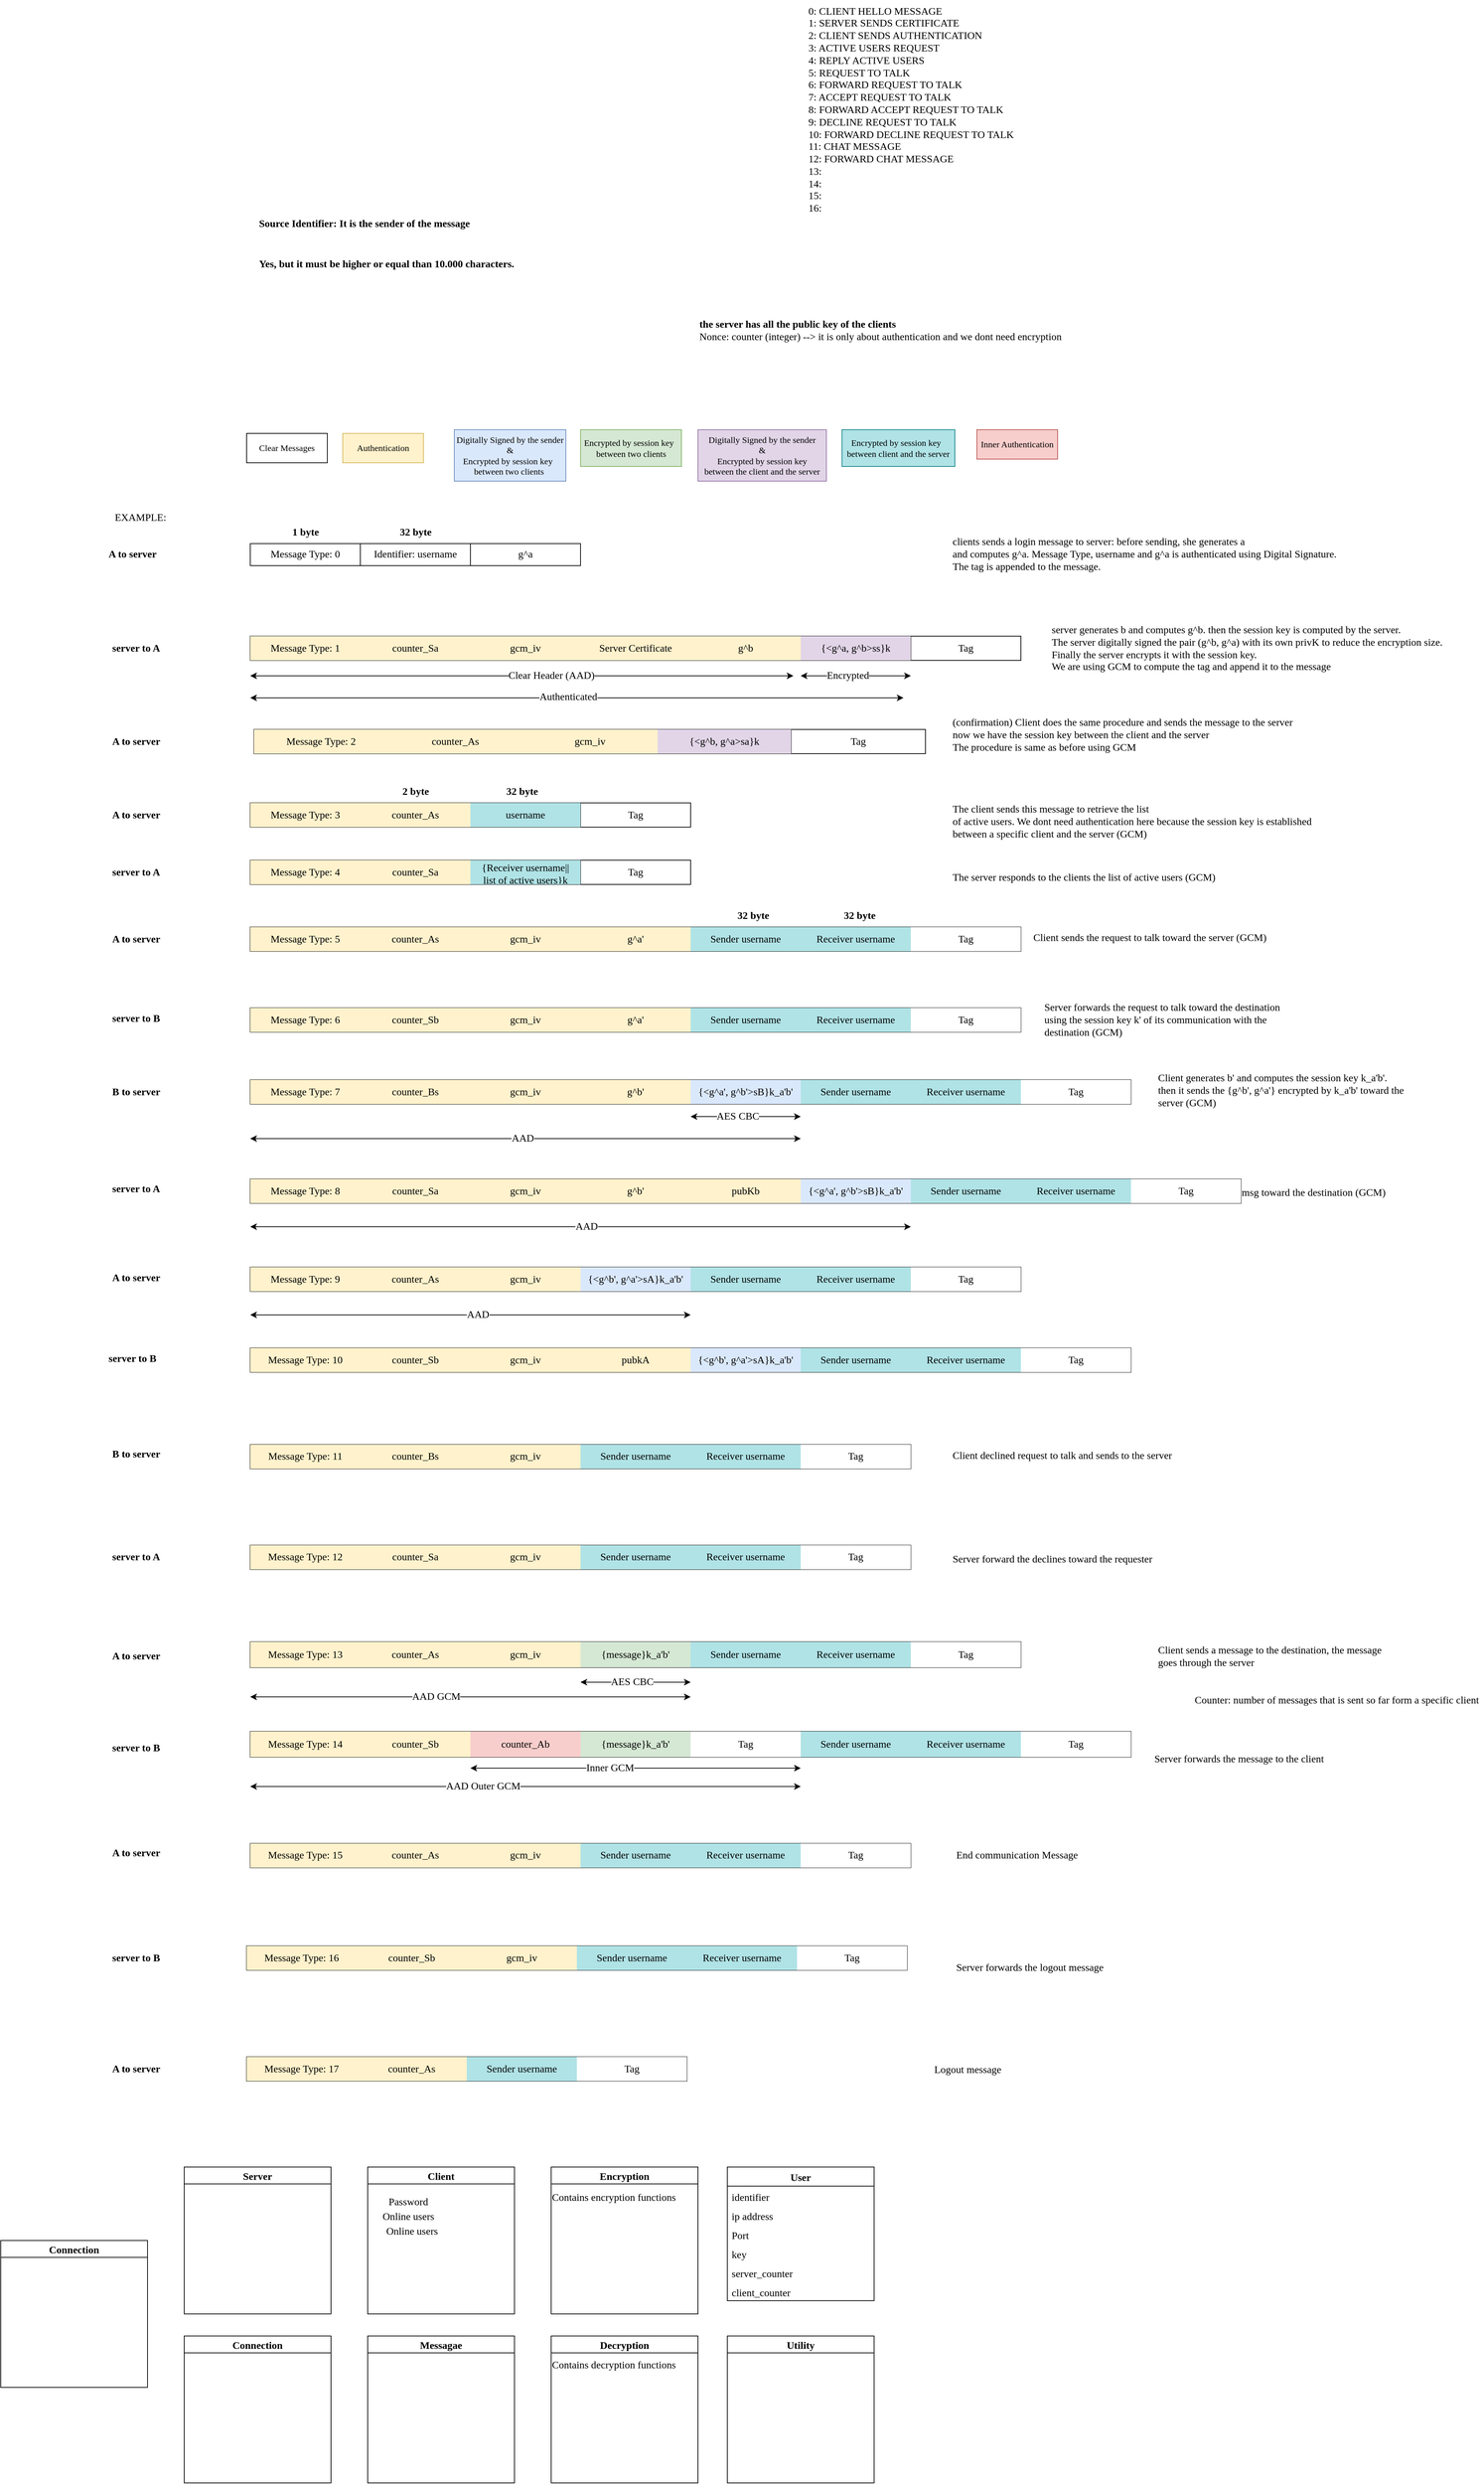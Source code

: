 <mxfile version="14.8.5" type="github">
  <diagram id="F_jE-BOAkrTfxv78qMfI" name="Page-1">
    <mxGraphModel dx="2231" dy="1806" grid="1" gridSize="10" guides="1" tooltips="1" connect="1" arrows="1" fold="1" page="1" pageScale="1" pageWidth="850" pageHeight="1100" math="0" shadow="0">
      <root>
        <mxCell id="0" />
        <mxCell id="1" parent="0" />
        <mxCell id="7HuCR2p12rS5CB_kkMIx-14" value="Yes, but it must be higher or equal than 10.000 characters." style="text;html=1;align=left;verticalAlign=middle;resizable=0;points=[];autosize=1;strokeColor=none;fontSize=14;fontStyle=1;fontFamily=Times New Roman;" parent="1" vertex="1">
          <mxGeometry x="-80" y="-70" width="360" height="20" as="geometry" />
        </mxCell>
        <mxCell id="7HuCR2p12rS5CB_kkMIx-15" value="&lt;div style=&quot;text-align: left; font-size: 14px;&quot;&gt;&lt;span style=&quot;font-size: 14px;&quot;&gt;0: CLIENT HELLO MESSAGE&amp;nbsp;&lt;/span&gt;&lt;/div&gt;&lt;div style=&quot;text-align: left; font-size: 14px;&quot;&gt;&lt;span style=&quot;font-size: 14px;&quot;&gt;1: SERVER SENDS CERTIFICATE&lt;/span&gt;&lt;/div&gt;&lt;div style=&quot;text-align: left; font-size: 14px;&quot;&gt;&lt;span style=&quot;font-size: 14px;&quot;&gt;2: CLIENT SENDS AUTHENTICATION&lt;/span&gt;&lt;/div&gt;&lt;div style=&quot;text-align: left; font-size: 14px;&quot;&gt;&lt;span style=&quot;font-size: 14px;&quot;&gt;3: ACTIVE USERS REQUEST&lt;/span&gt;&lt;/div&gt;&lt;div style=&quot;text-align: left; font-size: 14px;&quot;&gt;&lt;span style=&quot;font-size: 14px;&quot;&gt;4: REPLY ACTIVE USERS&lt;/span&gt;&lt;/div&gt;&lt;div style=&quot;text-align: left; font-size: 14px;&quot;&gt;&lt;span style=&quot;font-size: 14px;&quot;&gt;5: REQUEST TO TALK&lt;/span&gt;&lt;/div&gt;&lt;div style=&quot;text-align: left; font-size: 14px;&quot;&gt;&lt;span style=&quot;font-size: 14px;&quot;&gt;6: FORWARD REQUEST TO TALK&lt;/span&gt;&lt;/div&gt;&lt;div style=&quot;text-align: left; font-size: 14px;&quot;&gt;&lt;span style=&quot;font-size: 14px;&quot;&gt;7: ACCEPT REQUEST TO TALK&lt;/span&gt;&lt;/div&gt;&lt;div style=&quot;text-align: left; font-size: 14px;&quot;&gt;&lt;span style=&quot;font-size: 14px;&quot;&gt;8: FORWARD ACCEPT REQUEST TO TALK&lt;/span&gt;&lt;/div&gt;&lt;div style=&quot;text-align: left; font-size: 14px;&quot;&gt;&lt;span style=&quot;font-size: 14px;&quot;&gt;9: DECLINE REQUEST TO TALK&lt;/span&gt;&lt;/div&gt;&lt;div style=&quot;text-align: left; font-size: 14px;&quot;&gt;&lt;span style=&quot;font-size: 14px;&quot;&gt;10: FORWARD DECLINE REQUEST TO TALK&lt;/span&gt;&lt;/div&gt;&lt;div style=&quot;text-align: left; font-size: 14px;&quot;&gt;&lt;span style=&quot;font-size: 14px;&quot;&gt;11: CHAT MESSAGE&lt;/span&gt;&lt;/div&gt;&lt;div style=&quot;text-align: left; font-size: 14px;&quot;&gt;&lt;span style=&quot;font-size: 14px;&quot;&gt;12: FORWARD CHAT MESSAGE&lt;/span&gt;&lt;/div&gt;&lt;div style=&quot;text-align: left; font-size: 14px;&quot;&gt;&lt;span style=&quot;font-size: 14px;&quot;&gt;13:&lt;/span&gt;&lt;/div&gt;&lt;div style=&quot;text-align: left; font-size: 14px;&quot;&gt;&lt;span style=&quot;font-size: 14px;&quot;&gt;14:&lt;/span&gt;&lt;/div&gt;&lt;div style=&quot;text-align: left; font-size: 14px;&quot;&gt;&lt;span style=&quot;font-size: 14px;&quot;&gt;15:&lt;/span&gt;&lt;/div&gt;&lt;div style=&quot;text-align: left; font-size: 14px;&quot;&gt;&lt;span style=&quot;font-size: 14px;&quot;&gt;16:&lt;/span&gt;&lt;/div&gt;&lt;div style=&quot;text-align: left; font-size: 14px;&quot;&gt;&lt;span style=&quot;font-size: 14px;&quot;&gt;&lt;br style=&quot;font-size: 14px;&quot;&gt;&lt;/span&gt;&lt;/div&gt;&lt;div style=&quot;text-align: left; font-size: 14px;&quot;&gt;&lt;br style=&quot;font-size: 14px;&quot;&gt;&lt;/div&gt;&lt;div style=&quot;text-align: left; font-size: 14px;&quot;&gt;&lt;span style=&quot;font-size: 14px;&quot;&gt;&amp;nbsp;&lt;/span&gt;&lt;/div&gt;" style="text;html=1;align=center;verticalAlign=middle;resizable=0;points=[];autosize=1;strokeColor=none;fontSize=14;fontFamily=Times New Roman;" parent="1" vertex="1">
          <mxGeometry x="660" y="-420" width="300" height="350" as="geometry" />
        </mxCell>
        <mxCell id="7HuCR2p12rS5CB_kkMIx-33" value="&lt;b style=&quot;font-size: 14px;&quot;&gt;the server has all the public key of the clients&lt;/b&gt;&lt;br style=&quot;font-size: 14px;&quot;&gt;Nonce: counter (integer) --&amp;gt; it is only about authentication and we dont need encryption" style="text;html=1;strokeColor=none;fillColor=none;align=left;verticalAlign=middle;whiteSpace=wrap;rounded=0;fontSize=14;fontFamily=Times New Roman;" parent="1" vertex="1">
          <mxGeometry x="520" y="20" width="670" height="20" as="geometry" />
        </mxCell>
        <mxCell id="7HuCR2p12rS5CB_kkMIx-34" value="" style="shape=table;html=1;whiteSpace=wrap;startSize=0;container=1;collapsible=0;childLayout=tableLayout;fontFamily=Times New Roman;fontSize=14;" parent="1" vertex="1">
          <mxGeometry x="-90" y="320" width="450" height="30" as="geometry" />
        </mxCell>
        <mxCell id="7HuCR2p12rS5CB_kkMIx-35" value="" style="shape=partialRectangle;html=1;whiteSpace=wrap;collapsible=0;dropTarget=0;pointerEvents=0;fillColor=none;top=0;left=0;bottom=0;right=0;points=[[0,0.5],[1,0.5]];portConstraint=eastwest;fontFamily=Times New Roman;fontSize=14;" parent="7HuCR2p12rS5CB_kkMIx-34" vertex="1">
          <mxGeometry width="450" height="30" as="geometry" />
        </mxCell>
        <mxCell id="7HuCR2p12rS5CB_kkMIx-36" value="Message Type: 0&lt;br style=&quot;font-size: 14px;&quot;&gt;" style="shape=partialRectangle;html=1;whiteSpace=wrap;connectable=0;fillColor=none;top=0;left=0;bottom=0;right=0;overflow=hidden;fontFamily=Times New Roman;fontSize=14;" parent="7HuCR2p12rS5CB_kkMIx-35" vertex="1">
          <mxGeometry width="150" height="30" as="geometry" />
        </mxCell>
        <mxCell id="7HuCR2p12rS5CB_kkMIx-37" value="Identifier: username&lt;br style=&quot;font-size: 14px;&quot;&gt;" style="shape=partialRectangle;html=1;whiteSpace=wrap;connectable=0;fillColor=none;top=0;left=0;bottom=0;right=0;overflow=hidden;fontFamily=Times New Roman;fontSize=14;" parent="7HuCR2p12rS5CB_kkMIx-35" vertex="1">
          <mxGeometry x="150" width="150" height="30" as="geometry" />
        </mxCell>
        <mxCell id="7HuCR2p12rS5CB_kkMIx-54" value="g^a&lt;br style=&quot;font-size: 14px;&quot;&gt;" style="shape=partialRectangle;html=1;whiteSpace=wrap;connectable=0;fillColor=none;top=0;left=0;bottom=0;right=0;overflow=hidden;fontFamily=Times New Roman;fontSize=14;" parent="7HuCR2p12rS5CB_kkMIx-35" vertex="1">
          <mxGeometry x="300" width="150" height="30" as="geometry" />
        </mxCell>
        <mxCell id="7HuCR2p12rS5CB_kkMIx-39" value="" style="shape=table;html=1;whiteSpace=wrap;startSize=0;container=1;collapsible=0;childLayout=tableLayout;fontFamily=Times New Roman;fontSize=14;" parent="1" vertex="1">
          <mxGeometry x="-90" y="446" width="1050" height="33" as="geometry" />
        </mxCell>
        <mxCell id="7HuCR2p12rS5CB_kkMIx-40" value="" style="shape=partialRectangle;html=1;whiteSpace=wrap;collapsible=0;dropTarget=0;pointerEvents=0;fillColor=none;top=0;left=0;bottom=0;right=0;points=[[0,0.5],[1,0.5]];portConstraint=eastwest;fontFamily=Times New Roman;fontSize=14;" parent="7HuCR2p12rS5CB_kkMIx-39" vertex="1">
          <mxGeometry width="1050" height="33" as="geometry" />
        </mxCell>
        <mxCell id="7HuCR2p12rS5CB_kkMIx-41" value="Message Type: 1" style="shape=partialRectangle;html=1;whiteSpace=wrap;connectable=0;fillColor=#fff2cc;top=0;left=0;bottom=0;right=0;overflow=hidden;strokeColor=#d6b656;fontFamily=Times New Roman;fontSize=14;" parent="7HuCR2p12rS5CB_kkMIx-40" vertex="1">
          <mxGeometry width="150" height="33" as="geometry" />
        </mxCell>
        <mxCell id="46wRRIrfo-uhjWPLOnh3-5" value="counter_Sa" style="shape=partialRectangle;html=1;whiteSpace=wrap;connectable=0;fillColor=#fff2cc;top=0;left=0;bottom=0;right=0;overflow=hidden;strokeColor=#d6b656;fontFamily=Times New Roman;fontSize=14;" parent="7HuCR2p12rS5CB_kkMIx-40" vertex="1">
          <mxGeometry x="150" width="150" height="33" as="geometry" />
        </mxCell>
        <mxCell id="zXGo25FR2z5JaLwto-aH-1" value="gcm_iv" style="shape=partialRectangle;html=1;whiteSpace=wrap;connectable=0;fillColor=#fff2cc;top=0;left=0;bottom=0;right=0;overflow=hidden;strokeColor=#d6b656;fontFamily=Times New Roman;fontSize=14;" parent="7HuCR2p12rS5CB_kkMIx-40" vertex="1">
          <mxGeometry x="300" width="150" height="33" as="geometry" />
        </mxCell>
        <mxCell id="7HuCR2p12rS5CB_kkMIx-42" value="Server Certificate" style="shape=partialRectangle;html=1;whiteSpace=wrap;connectable=0;fillColor=#fff2cc;top=0;left=0;bottom=0;right=0;overflow=hidden;strokeColor=#d6b656;fontFamily=Times New Roman;fontSize=14;" parent="7HuCR2p12rS5CB_kkMIx-40" vertex="1">
          <mxGeometry x="450" width="150" height="33" as="geometry" />
        </mxCell>
        <mxCell id="7HuCR2p12rS5CB_kkMIx-50" value="g^b" style="shape=partialRectangle;html=1;whiteSpace=wrap;connectable=0;fillColor=#fff2cc;top=0;left=0;bottom=0;right=0;overflow=hidden;fontFamily=Times New Roman;strokeColor=#d6b656;fontSize=14;" parent="7HuCR2p12rS5CB_kkMIx-40" vertex="1">
          <mxGeometry x="600" width="150" height="33" as="geometry" />
        </mxCell>
        <mxCell id="7HuCR2p12rS5CB_kkMIx-56" value="&lt;span style=&quot;font-size: 14px;&quot;&gt;{&amp;lt;g^a, g^b&amp;gt;ss}k&lt;/span&gt;" style="shape=partialRectangle;html=1;whiteSpace=wrap;connectable=0;top=0;left=0;bottom=0;right=0;overflow=hidden;strokeColor=#9673a6;fillColor=#e1d5e7;fontFamily=Times New Roman;fontSize=14;fontStyle=0" parent="7HuCR2p12rS5CB_kkMIx-40" vertex="1">
          <mxGeometry x="750" width="150" height="33" as="geometry" />
        </mxCell>
        <mxCell id="yCbRSSfEJfGpyD3MhMj6-2" value="Tag" style="shape=partialRectangle;html=1;whiteSpace=wrap;connectable=0;fillColor=none;top=0;left=0;bottom=0;right=0;overflow=hidden;fontFamily=Times New Roman;fontSize=14;" parent="7HuCR2p12rS5CB_kkMIx-40" vertex="1">
          <mxGeometry x="900" width="150" height="33" as="geometry" />
        </mxCell>
        <mxCell id="7HuCR2p12rS5CB_kkMIx-44" value="" style="shape=table;html=1;whiteSpace=wrap;startSize=0;container=1;collapsible=0;childLayout=tableLayout;fontFamily=Times New Roman;fontSize=14;" parent="1" vertex="1">
          <mxGeometry x="-85" y="573" width="915" height="33" as="geometry" />
        </mxCell>
        <mxCell id="7HuCR2p12rS5CB_kkMIx-45" value="" style="shape=partialRectangle;html=1;whiteSpace=wrap;collapsible=0;dropTarget=0;pointerEvents=0;fillColor=none;top=0;left=0;bottom=0;right=0;points=[[0,0.5],[1,0.5]];portConstraint=eastwest;fontFamily=Times New Roman;fontSize=14;" parent="7HuCR2p12rS5CB_kkMIx-44" vertex="1">
          <mxGeometry width="915" height="33" as="geometry" />
        </mxCell>
        <mxCell id="7HuCR2p12rS5CB_kkMIx-46" value="Message Type: 2" style="shape=partialRectangle;html=1;whiteSpace=wrap;connectable=0;fillColor=#fff2cc;top=0;left=0;bottom=0;right=0;overflow=hidden;strokeColor=#d6b656;fontFamily=Times New Roman;fontSize=14;" parent="7HuCR2p12rS5CB_kkMIx-45" vertex="1">
          <mxGeometry width="183" height="33" as="geometry" />
        </mxCell>
        <mxCell id="46wRRIrfo-uhjWPLOnh3-8" value="counter_As" style="shape=partialRectangle;html=1;whiteSpace=wrap;connectable=0;fillColor=#fff2cc;top=0;left=0;bottom=0;right=0;overflow=hidden;strokeColor=#d6b656;fontFamily=Times New Roman;fontSize=14;" parent="7HuCR2p12rS5CB_kkMIx-45" vertex="1">
          <mxGeometry x="183" width="183" height="33" as="geometry" />
        </mxCell>
        <mxCell id="I-3pwZk28gvmevkUVuIi-1" value="gcm_iv" style="shape=partialRectangle;html=1;whiteSpace=wrap;connectable=0;fillColor=#fff2cc;top=0;left=0;bottom=0;right=0;overflow=hidden;strokeColor=#d6b656;fontFamily=Times New Roman;fontSize=14;" parent="7HuCR2p12rS5CB_kkMIx-45" vertex="1">
          <mxGeometry x="366" width="184" height="33" as="geometry" />
        </mxCell>
        <mxCell id="7HuCR2p12rS5CB_kkMIx-47" value="&lt;span style=&quot;font-size: 14px;&quot;&gt;{&amp;lt;g^b, g^a&amp;gt;sa}k&lt;/span&gt;" style="shape=partialRectangle;html=1;whiteSpace=wrap;connectable=0;fillColor=#e1d5e7;top=0;left=0;bottom=0;right=0;overflow=hidden;strokeColor=#9673a6;fontFamily=Times New Roman;fontSize=14;fontStyle=0" parent="7HuCR2p12rS5CB_kkMIx-45" vertex="1">
          <mxGeometry x="550" width="182" height="33" as="geometry" />
        </mxCell>
        <mxCell id="yCbRSSfEJfGpyD3MhMj6-15" value="Tag" style="shape=partialRectangle;html=1;whiteSpace=wrap;connectable=0;fillColor=none;top=0;left=0;bottom=0;right=0;overflow=hidden;fontFamily=Times New Roman;fontSize=14;" parent="7HuCR2p12rS5CB_kkMIx-45" vertex="1">
          <mxGeometry x="732" width="183" height="33" as="geometry" />
        </mxCell>
        <mxCell id="7HuCR2p12rS5CB_kkMIx-49" value="server generates b and computes g^b. then the session key is computed by the server.&amp;nbsp;&lt;br style=&quot;font-size: 14px;&quot;&gt;The server digitally signed&amp;nbsp;the pair (g^b, g^a) with its own privK to reduce the encryption size.&lt;br style=&quot;font-size: 14px;&quot;&gt;Finally the server encrypts&amp;nbsp;it with the session key.&amp;nbsp;&lt;br style=&quot;font-size: 14px;&quot;&gt;We are using GCM to compute the tag and append it to the message" style="text;html=1;align=left;verticalAlign=middle;resizable=0;points=[];autosize=1;strokeColor=none;fontSize=14;fontFamily=Times New Roman;" parent="1" vertex="1">
          <mxGeometry x="1000" y="427.5" width="550" height="70" as="geometry" />
        </mxCell>
        <mxCell id="7HuCR2p12rS5CB_kkMIx-51" value="&lt;div style=&quot;font-size: 14px;&quot;&gt;(confirmation) Client does the same procedure and sends the message to the server&lt;/div&gt;&lt;div style=&quot;font-size: 14px;&quot;&gt;now we have the session key between the client and the server&lt;br style=&quot;font-size: 14px;&quot;&gt;The procedure is same as before using GCM&lt;/div&gt;" style="text;html=1;align=left;verticalAlign=middle;resizable=0;points=[];autosize=1;strokeColor=none;fontSize=14;fontFamily=Times New Roman;" parent="1" vertex="1">
          <mxGeometry x="865" y="551" width="480" height="60" as="geometry" />
        </mxCell>
        <mxCell id="7HuCR2p12rS5CB_kkMIx-53" value="clients sends a login message to server: before sending, she generates a&lt;br style=&quot;font-size: 14px;&quot;&gt;and computes g^a. Message Type, username and g^a is authenticated using Digital Signature.&lt;br style=&quot;font-size: 14px;&quot;&gt;The tag is appended to the message.&amp;nbsp; &amp;nbsp;" style="text;html=1;align=left;verticalAlign=middle;resizable=0;points=[];autosize=1;strokeColor=none;fontSize=14;fontFamily=Times New Roman;" parent="1" vertex="1">
          <mxGeometry x="865" y="305" width="540" height="60" as="geometry" />
        </mxCell>
        <mxCell id="7HuCR2p12rS5CB_kkMIx-57" value="&lt;span style=&quot;font-size: 14px;&quot;&gt;1 byte&lt;/span&gt;" style="text;html=1;align=center;verticalAlign=middle;resizable=0;points=[];autosize=1;strokeColor=none;fontSize=14;fontStyle=1;fontFamily=Times New Roman;" parent="1" vertex="1">
          <mxGeometry x="-40" y="295" width="50" height="20" as="geometry" />
        </mxCell>
        <mxCell id="7HuCR2p12rS5CB_kkMIx-58" value="" style="shape=table;html=1;whiteSpace=wrap;startSize=0;container=1;collapsible=0;childLayout=tableLayout;fontFamily=Times New Roman;fontSize=14;" parent="1" vertex="1">
          <mxGeometry x="-90" y="673" width="600" height="33" as="geometry" />
        </mxCell>
        <mxCell id="7HuCR2p12rS5CB_kkMIx-59" value="" style="shape=partialRectangle;html=1;whiteSpace=wrap;collapsible=0;dropTarget=0;pointerEvents=0;fillColor=none;top=0;left=0;bottom=0;right=0;points=[[0,0.5],[1,0.5]];portConstraint=eastwest;fontFamily=Times New Roman;fontSize=14;" parent="7HuCR2p12rS5CB_kkMIx-58" vertex="1">
          <mxGeometry width="600" height="33" as="geometry" />
        </mxCell>
        <mxCell id="7HuCR2p12rS5CB_kkMIx-60" value="Message Type: 3" style="shape=partialRectangle;html=1;whiteSpace=wrap;connectable=0;fillColor=#fff2cc;top=0;left=0;bottom=0;right=0;overflow=hidden;strokeColor=#d6b656;fontFamily=Times New Roman;fontSize=14;" parent="7HuCR2p12rS5CB_kkMIx-59" vertex="1">
          <mxGeometry width="150" height="33" as="geometry" />
        </mxCell>
        <mxCell id="fmLFLyb55_Ck_awDn2ng-8" value="counter_As" style="shape=partialRectangle;html=1;whiteSpace=wrap;connectable=0;fillColor=#fff2cc;top=0;left=0;bottom=0;right=0;overflow=hidden;strokeColor=#d6b656;fontFamily=Times New Roman;fontSize=14;" parent="7HuCR2p12rS5CB_kkMIx-59" vertex="1">
          <mxGeometry x="150" width="150" height="33" as="geometry" />
        </mxCell>
        <mxCell id="7HuCR2p12rS5CB_kkMIx-61" value="username" style="shape=partialRectangle;html=1;whiteSpace=wrap;connectable=0;fillColor=#b0e3e6;top=0;left=0;bottom=0;right=0;overflow=hidden;strokeColor=#0e8088;fontFamily=Times New Roman;fontSize=14;" parent="7HuCR2p12rS5CB_kkMIx-59" vertex="1">
          <mxGeometry x="300" width="150" height="33" as="geometry" />
        </mxCell>
        <mxCell id="yCbRSSfEJfGpyD3MhMj6-16" value="Tag" style="shape=partialRectangle;html=1;whiteSpace=wrap;connectable=0;fillColor=none;top=0;left=0;bottom=0;right=0;overflow=hidden;fontFamily=Times New Roman;fontSize=14;" parent="7HuCR2p12rS5CB_kkMIx-59" vertex="1">
          <mxGeometry x="450" width="150" height="33" as="geometry" />
        </mxCell>
        <mxCell id="7HuCR2p12rS5CB_kkMIx-66" value="&lt;font style=&quot;font-size: 14px;&quot;&gt;The client sends this message to retrieve the list&lt;br style=&quot;font-size: 14px;&quot;&gt;of active users. We dont need authentication here because the session key is established&lt;br style=&quot;font-size: 14px;&quot;&gt;between a specific client and the server (GCM)&lt;br style=&quot;font-size: 14px;&quot;&gt;&lt;/font&gt;" style="text;html=1;align=left;verticalAlign=middle;resizable=0;points=[];autosize=1;strokeColor=none;fontSize=14;fontFamily=Times New Roman;" parent="1" vertex="1">
          <mxGeometry x="865" y="669" width="500" height="60" as="geometry" />
        </mxCell>
        <mxCell id="7HuCR2p12rS5CB_kkMIx-70" value="" style="shape=table;html=1;whiteSpace=wrap;startSize=0;container=1;collapsible=0;childLayout=tableLayout;fontFamily=Times New Roman;fontSize=14;" parent="1" vertex="1">
          <mxGeometry x="-90" y="751" width="600" height="33" as="geometry" />
        </mxCell>
        <mxCell id="7HuCR2p12rS5CB_kkMIx-71" value="" style="shape=partialRectangle;html=1;whiteSpace=wrap;collapsible=0;dropTarget=0;pointerEvents=0;fillColor=none;top=0;left=0;bottom=0;right=0;points=[[0,0.5],[1,0.5]];portConstraint=eastwest;fontFamily=Times New Roman;fontSize=14;" parent="7HuCR2p12rS5CB_kkMIx-70" vertex="1">
          <mxGeometry width="600" height="33" as="geometry" />
        </mxCell>
        <mxCell id="7HuCR2p12rS5CB_kkMIx-72" value="Message Type: 4" style="shape=partialRectangle;html=1;whiteSpace=wrap;connectable=0;fillColor=#fff2cc;top=0;left=0;bottom=0;right=0;overflow=hidden;strokeColor=#d6b656;fontFamily=Times New Roman;fontSize=14;" parent="7HuCR2p12rS5CB_kkMIx-71" vertex="1">
          <mxGeometry width="150" height="33" as="geometry" />
        </mxCell>
        <mxCell id="fmLFLyb55_Ck_awDn2ng-10" value="counter_Sa" style="shape=partialRectangle;html=1;whiteSpace=wrap;connectable=0;fillColor=#fff2cc;top=0;left=0;bottom=0;right=0;overflow=hidden;strokeColor=#d6b656;fontFamily=Times New Roman;fontSize=14;" parent="7HuCR2p12rS5CB_kkMIx-71" vertex="1">
          <mxGeometry x="150" width="150" height="33" as="geometry" />
        </mxCell>
        <mxCell id="7HuCR2p12rS5CB_kkMIx-73" value="{Receiver username||&lt;br style=&quot;font-size: 14px;&quot;&gt;list of active users}k" style="shape=partialRectangle;html=1;whiteSpace=wrap;connectable=0;fillColor=#b0e3e6;top=0;left=0;bottom=0;right=0;overflow=hidden;strokeColor=#0e8088;fontFamily=Times New Roman;fontSize=14;" parent="7HuCR2p12rS5CB_kkMIx-71" vertex="1">
          <mxGeometry x="300" width="150" height="33" as="geometry" />
        </mxCell>
        <mxCell id="yCbRSSfEJfGpyD3MhMj6-17" value="Tag" style="shape=partialRectangle;html=1;whiteSpace=wrap;connectable=0;fillColor=none;top=0;left=0;bottom=0;right=0;overflow=hidden;fontFamily=Times New Roman;fontSize=14;" parent="7HuCR2p12rS5CB_kkMIx-71" vertex="1">
          <mxGeometry x="450" width="150" height="33" as="geometry" />
        </mxCell>
        <mxCell id="7HuCR2p12rS5CB_kkMIx-95" value="Server forwards the request to talk toward the destination&lt;br style=&quot;font-size: 14px;&quot;&gt;using the session key k&#39; of its communication with the&amp;nbsp;&lt;br style=&quot;font-size: 14px;&quot;&gt;destination (GCM)&amp;nbsp;&lt;br style=&quot;font-size: 14px;&quot;&gt;&lt;div style=&quot;font-size: 14px;&quot;&gt;&lt;br style=&quot;font-size: 14px;&quot;&gt;&lt;/div&gt;" style="text;html=1;align=left;verticalAlign=middle;resizable=0;points=[];autosize=1;strokeColor=none;fontSize=14;fontFamily=Times New Roman;" parent="1" vertex="1">
          <mxGeometry x="990" y="941.75" width="340" height="70" as="geometry" />
        </mxCell>
        <mxCell id="7HuCR2p12rS5CB_kkMIx-96" value="Client sends the request to talk toward the server (GCM)" style="text;html=1;align=left;verticalAlign=middle;resizable=0;points=[];autosize=1;strokeColor=none;fontSize=14;fontFamily=Times New Roman;" parent="1" vertex="1">
          <mxGeometry x="975" y="847" width="330" height="20" as="geometry" />
        </mxCell>
        <mxCell id="y36w_arXSWlQnjkWe3Qv-24" value="A to server" style="text;html=1;align=left;verticalAlign=middle;resizable=0;points=[];autosize=1;strokeColor=none;fontSize=14;fontStyle=1;fontFamily=Times New Roman;" parent="1" vertex="1">
          <mxGeometry x="-280" y="579.5" width="80" height="20" as="geometry" />
        </mxCell>
        <mxCell id="y36w_arXSWlQnjkWe3Qv-25" value="A to server" style="text;html=1;align=left;verticalAlign=middle;resizable=0;points=[];autosize=1;strokeColor=none;fontSize=14;fontStyle=1;fontFamily=Times New Roman;" parent="1" vertex="1">
          <mxGeometry x="-285" y="325" width="80" height="20" as="geometry" />
        </mxCell>
        <mxCell id="y36w_arXSWlQnjkWe3Qv-26" value="server to A" style="text;html=1;align=left;verticalAlign=middle;resizable=0;points=[];autosize=1;strokeColor=none;fontSize=14;fontStyle=1;fontFamily=Times New Roman;" parent="1" vertex="1">
          <mxGeometry x="-280" y="452.5" width="80" height="20" as="geometry" />
        </mxCell>
        <mxCell id="y36w_arXSWlQnjkWe3Qv-27" value="A to server" style="text;html=1;align=left;verticalAlign=middle;resizable=0;points=[];autosize=1;strokeColor=none;fontSize=14;fontStyle=1;fontFamily=Times New Roman;" parent="1" vertex="1">
          <mxGeometry x="-280" y="679.5" width="80" height="20" as="geometry" />
        </mxCell>
        <mxCell id="y36w_arXSWlQnjkWe3Qv-28" value="server to A" style="text;html=1;align=left;verticalAlign=middle;resizable=0;points=[];autosize=1;strokeColor=none;fontSize=14;fontStyle=1;fontFamily=Times New Roman;" parent="1" vertex="1">
          <mxGeometry x="-280" y="757.5" width="80" height="20" as="geometry" />
        </mxCell>
        <mxCell id="y36w_arXSWlQnjkWe3Qv-29" value="A to server" style="text;html=1;align=left;verticalAlign=middle;resizable=0;points=[];autosize=1;strokeColor=none;fontSize=14;fontStyle=1;fontFamily=Times New Roman;" parent="1" vertex="1">
          <mxGeometry x="-280" y="848.5" width="80" height="20" as="geometry" />
        </mxCell>
        <mxCell id="y36w_arXSWlQnjkWe3Qv-30" value="server to B" style="text;html=1;align=left;verticalAlign=middle;resizable=0;points=[];autosize=1;strokeColor=none;fontSize=14;fontStyle=1;fontFamily=Times New Roman;" parent="1" vertex="1">
          <mxGeometry x="-280" y="957" width="80" height="20" as="geometry" />
        </mxCell>
        <mxCell id="y36w_arXSWlQnjkWe3Qv-32" value="B to server" style="text;html=1;align=left;verticalAlign=middle;resizable=0;points=[];autosize=1;strokeColor=none;fontSize=14;fontStyle=1;fontFamily=Times New Roman;" parent="1" vertex="1">
          <mxGeometry x="-280" y="1056.5" width="80" height="20" as="geometry" />
        </mxCell>
        <mxCell id="y36w_arXSWlQnjkWe3Qv-37" value="Client generates b&#39; and computes the session key k_a&#39;b&#39;.&amp;nbsp;&lt;br style=&quot;font-size: 14px;&quot;&gt;then it sends the {g^b&#39;, g^a&#39;} encrypted by k_a&#39;b&#39; toward the&amp;nbsp;&lt;br style=&quot;font-size: 14px;&quot;&gt;server (GCM)" style="text;html=1;align=left;verticalAlign=middle;resizable=0;points=[];autosize=1;strokeColor=none;fontSize=14;fontFamily=Times New Roman;" parent="1" vertex="1">
          <mxGeometry x="1145" y="1035" width="350" height="60" as="geometry" />
        </mxCell>
        <mxCell id="y36w_arXSWlQnjkWe3Qv-60" value="Server forwards the msg toward the destination (GCM)" style="text;html=1;align=left;verticalAlign=middle;resizable=0;points=[];autosize=1;strokeColor=none;fontSize=14;fontFamily=Times New Roman;" parent="1" vertex="1">
          <mxGeometry x="1145" y="1194" width="330" height="20" as="geometry" />
        </mxCell>
        <mxCell id="y36w_arXSWlQnjkWe3Qv-61" value="server to A" style="text;html=1;align=left;verticalAlign=middle;resizable=0;points=[];autosize=1;strokeColor=none;fontSize=14;fontStyle=1;fontFamily=Times New Roman;" parent="1" vertex="1">
          <mxGeometry x="-280" y="1189" width="80" height="20" as="geometry" />
        </mxCell>
        <mxCell id="y36w_arXSWlQnjkWe3Qv-73" value="Client sends a message to the destination, the message&lt;br style=&quot;font-size: 14px;&quot;&gt;goes through the server" style="text;html=1;align=left;verticalAlign=middle;resizable=0;points=[];autosize=1;strokeColor=none;fontSize=14;fontFamily=Times New Roman;" parent="1" vertex="1">
          <mxGeometry x="1145" y="1815" width="320" height="40" as="geometry" />
        </mxCell>
        <mxCell id="y36w_arXSWlQnjkWe3Qv-74" value="A to server" style="text;html=1;align=left;verticalAlign=middle;resizable=0;points=[];autosize=1;strokeColor=none;fontSize=14;fontStyle=1;fontFamily=Times New Roman;" parent="1" vertex="1">
          <mxGeometry x="-280" y="1825" width="80" height="20" as="geometry" />
        </mxCell>
        <mxCell id="y36w_arXSWlQnjkWe3Qv-87" value="&lt;span style=&quot;font-size: 14px;&quot;&gt;server to B&lt;/span&gt;" style="text;html=1;align=left;verticalAlign=middle;resizable=0;points=[];autosize=1;strokeColor=none;fontSize=14;fontStyle=1;fontFamily=Times New Roman;" parent="1" vertex="1">
          <mxGeometry x="-280" y="1950" width="80" height="20" as="geometry" />
        </mxCell>
        <mxCell id="y36w_arXSWlQnjkWe3Qv-99" value="EXAMPLE:" style="text;html=1;align=center;verticalAlign=middle;resizable=0;points=[];autosize=1;strokeColor=none;fontSize=14;fontFamily=Times New Roman;" parent="1" vertex="1">
          <mxGeometry x="-285" y="275" width="90" height="20" as="geometry" />
        </mxCell>
        <mxCell id="y36w_arXSWlQnjkWe3Qv-133" value="B to server" style="text;html=1;align=left;verticalAlign=middle;resizable=0;points=[];autosize=1;strokeColor=none;fontSize=14;fontStyle=1;fontFamily=Times New Roman;" parent="1" vertex="1">
          <mxGeometry x="-280" y="1550" width="80" height="20" as="geometry" />
        </mxCell>
        <mxCell id="y36w_arXSWlQnjkWe3Qv-134" value="server to A" style="text;html=1;align=left;verticalAlign=middle;resizable=0;points=[];autosize=1;strokeColor=none;fontSize=14;fontStyle=1;fontFamily=Times New Roman;" parent="1" vertex="1">
          <mxGeometry x="-280" y="1690" width="80" height="20" as="geometry" />
        </mxCell>
        <mxCell id="y36w_arXSWlQnjkWe3Qv-138" value="Server forward the declines toward the requester" style="text;html=1;align=left;verticalAlign=middle;resizable=0;points=[];autosize=1;strokeColor=none;fontSize=14;fontFamily=Times New Roman;" parent="1" vertex="1">
          <mxGeometry x="865" y="1693" width="290" height="20" as="geometry" />
        </mxCell>
        <mxCell id="y36w_arXSWlQnjkWe3Qv-140" value="Server forwards the message to the client" style="text;html=1;align=left;verticalAlign=middle;resizable=0;points=[];autosize=1;strokeColor=none;fontSize=14;fontFamily=Times New Roman;" parent="1" vertex="1">
          <mxGeometry x="1140" y="1965" width="250" height="20" as="geometry" />
        </mxCell>
        <mxCell id="yCbRSSfEJfGpyD3MhMj6-7" value="" style="endArrow=classic;startArrow=classic;html=1;fontFamily=Times New Roman;fontSize=14;" parent="1" edge="1">
          <mxGeometry width="50" height="50" relative="1" as="geometry">
            <mxPoint x="-90" y="530" as="sourcePoint" />
            <mxPoint x="800" y="530" as="targetPoint" />
          </mxGeometry>
        </mxCell>
        <mxCell id="yCbRSSfEJfGpyD3MhMj6-9" value="Authenticated" style="edgeLabel;html=1;align=center;verticalAlign=middle;resizable=0;points=[];fontFamily=Times New Roman;fontSize=14;" parent="yCbRSSfEJfGpyD3MhMj6-7" vertex="1" connectable="0">
          <mxGeometry x="-0.028" y="1" relative="1" as="geometry">
            <mxPoint as="offset" />
          </mxGeometry>
        </mxCell>
        <mxCell id="yCbRSSfEJfGpyD3MhMj6-8" value="" style="endArrow=classic;startArrow=classic;html=1;fontFamily=Times New Roman;fontSize=14;" parent="1" edge="1">
          <mxGeometry width="50" height="50" relative="1" as="geometry">
            <mxPoint x="660" y="500" as="sourcePoint" />
            <mxPoint x="810.0" y="500" as="targetPoint" />
          </mxGeometry>
        </mxCell>
        <mxCell id="yCbRSSfEJfGpyD3MhMj6-10" value="Encrypted" style="edgeLabel;html=1;align=center;verticalAlign=middle;resizable=0;points=[];fontFamily=Times New Roman;fontSize=14;" parent="yCbRSSfEJfGpyD3MhMj6-8" vertex="1" connectable="0">
          <mxGeometry x="-0.156" relative="1" as="geometry">
            <mxPoint as="offset" />
          </mxGeometry>
        </mxCell>
        <mxCell id="yCbRSSfEJfGpyD3MhMj6-11" value="" style="endArrow=classic;startArrow=classic;html=1;fontFamily=Times New Roman;fontSize=14;" parent="1" edge="1">
          <mxGeometry width="50" height="50" relative="1" as="geometry">
            <mxPoint x="-90" y="500" as="sourcePoint" />
            <mxPoint x="650" y="500" as="targetPoint" />
          </mxGeometry>
        </mxCell>
        <mxCell id="yCbRSSfEJfGpyD3MhMj6-12" value="Clear Header (AAD)" style="edgeLabel;html=1;align=center;verticalAlign=middle;resizable=0;points=[];fontFamily=Times New Roman;fontSize=14;" parent="yCbRSSfEJfGpyD3MhMj6-11" vertex="1" connectable="0">
          <mxGeometry x="-0.156" relative="1" as="geometry">
            <mxPoint x="97" as="offset" />
          </mxGeometry>
        </mxCell>
        <mxCell id="yCbRSSfEJfGpyD3MhMj6-19" value="&lt;font style=&quot;font-size: 14px;&quot;&gt;The server responds to the clients the list of active users (GCM)&lt;br style=&quot;font-size: 14px;&quot;&gt;&lt;/font&gt;" style="text;html=1;align=left;verticalAlign=middle;resizable=0;points=[];autosize=1;strokeColor=none;fontSize=14;fontFamily=Times New Roman;" parent="1" vertex="1">
          <mxGeometry x="865" y="765" width="370" height="20" as="geometry" />
        </mxCell>
        <mxCell id="yCbRSSfEJfGpyD3MhMj6-66" value="A to server" style="text;html=1;align=left;verticalAlign=middle;resizable=0;points=[];autosize=1;strokeColor=none;fontSize=14;fontStyle=1;fontFamily=Times New Roman;" parent="1" vertex="1">
          <mxGeometry x="-280" y="1310" width="80" height="20" as="geometry" />
        </mxCell>
        <mxCell id="yCbRSSfEJfGpyD3MhMj6-67" value="server to B" style="text;html=1;align=left;verticalAlign=middle;resizable=0;points=[];autosize=1;strokeColor=none;fontSize=14;fontStyle=1;fontFamily=Times New Roman;" parent="1" vertex="1">
          <mxGeometry x="-285" y="1420" width="80" height="20" as="geometry" />
        </mxCell>
        <mxCell id="yCbRSSfEJfGpyD3MhMj6-79" value="Source Identifier: It is the sender of the message" style="text;html=1;align=left;verticalAlign=middle;resizable=0;points=[];autosize=1;strokeColor=none;fontSize=14;fontStyle=1;fontFamily=Times New Roman;" parent="1" vertex="1">
          <mxGeometry x="-80" y="-125" width="300" height="20" as="geometry" />
        </mxCell>
        <mxCell id="yCbRSSfEJfGpyD3MhMj6-95" value="Counter: number of messages that is sent so far form a specific client" style="text;html=1;align=center;verticalAlign=middle;resizable=0;points=[];autosize=1;strokeColor=none;fontSize=14;fontFamily=Times New Roman;" parent="1" vertex="1">
          <mxGeometry x="1190" y="1885" width="400" height="20" as="geometry" />
        </mxCell>
        <mxCell id="yCbRSSfEJfGpyD3MhMj6-114" value="" style="shape=table;html=1;whiteSpace=wrap;startSize=0;container=1;collapsible=0;childLayout=tableLayout;fontFamily=Times New Roman;fontSize=14;" parent="1" vertex="1">
          <mxGeometry x="-90" y="2089.5" width="900" height="33" as="geometry" />
        </mxCell>
        <mxCell id="yCbRSSfEJfGpyD3MhMj6-115" value="" style="shape=partialRectangle;html=1;whiteSpace=wrap;collapsible=0;dropTarget=0;pointerEvents=0;fillColor=none;top=0;left=0;bottom=0;right=0;points=[[0,0.5],[1,0.5]];portConstraint=eastwest;fontFamily=Times New Roman;fontSize=14;" parent="yCbRSSfEJfGpyD3MhMj6-114" vertex="1">
          <mxGeometry width="900" height="33" as="geometry" />
        </mxCell>
        <mxCell id="yCbRSSfEJfGpyD3MhMj6-116" value="Message Type: 15" style="shape=partialRectangle;html=1;whiteSpace=wrap;connectable=0;fillColor=#fff2cc;top=0;left=0;bottom=0;right=0;overflow=hidden;strokeColor=#d6b656;fontFamily=Times New Roman;fontSize=14;" parent="yCbRSSfEJfGpyD3MhMj6-115" vertex="1">
          <mxGeometry width="150" height="33" as="geometry" />
        </mxCell>
        <mxCell id="fmLFLyb55_Ck_awDn2ng-89" value="counter_As" style="shape=partialRectangle;html=1;whiteSpace=wrap;connectable=0;fillColor=#fff2cc;top=0;left=0;bottom=0;right=0;overflow=hidden;strokeColor=#d6b656;fontFamily=Times New Roman;fontSize=14;" parent="yCbRSSfEJfGpyD3MhMj6-115" vertex="1">
          <mxGeometry x="150" width="150" height="33" as="geometry" />
        </mxCell>
        <mxCell id="yylcA2Ep-59-FiSEBhq--1" value="&lt;span style=&quot;font-size: 14px;&quot;&gt;gcm_iv&lt;/span&gt;" style="shape=partialRectangle;html=1;whiteSpace=wrap;connectable=0;fillColor=#fff2cc;top=0;left=0;bottom=0;right=0;overflow=hidden;strokeColor=#d6b656;fontFamily=Times New Roman;fontSize=14;" parent="yCbRSSfEJfGpyD3MhMj6-115" vertex="1">
          <mxGeometry x="300" width="150" height="33" as="geometry" />
        </mxCell>
        <mxCell id="yCbRSSfEJfGpyD3MhMj6-117" value="Sender username" style="shape=partialRectangle;html=1;whiteSpace=wrap;connectable=0;fillColor=#b0e3e6;top=0;left=0;bottom=0;right=0;overflow=hidden;strokeColor=#0e8088;fontFamily=Times New Roman;fontSize=14;" parent="yCbRSSfEJfGpyD3MhMj6-115" vertex="1">
          <mxGeometry x="450" width="150" height="33" as="geometry" />
        </mxCell>
        <mxCell id="yCbRSSfEJfGpyD3MhMj6-118" value="Receiver username" style="shape=partialRectangle;html=1;whiteSpace=wrap;connectable=0;fillColor=#b0e3e6;top=0;left=0;bottom=0;right=0;overflow=hidden;strokeColor=#0e8088;fontFamily=Times New Roman;fontSize=14;" parent="yCbRSSfEJfGpyD3MhMj6-115" vertex="1">
          <mxGeometry x="600" width="150" height="33" as="geometry" />
        </mxCell>
        <mxCell id="yCbRSSfEJfGpyD3MhMj6-121" value="Tag" style="shape=partialRectangle;html=1;whiteSpace=wrap;connectable=0;top=0;left=0;bottom=0;right=0;overflow=hidden;fontSize=14;fontFamily=Times New Roman;" parent="yCbRSSfEJfGpyD3MhMj6-115" vertex="1">
          <mxGeometry x="750" width="150" height="33" as="geometry" />
        </mxCell>
        <mxCell id="yCbRSSfEJfGpyD3MhMj6-124" value="End communication Message" style="text;html=1;align=left;verticalAlign=middle;resizable=0;points=[];autosize=1;strokeColor=none;fontSize=14;fontFamily=Times New Roman;" parent="1" vertex="1">
          <mxGeometry x="870" y="2096" width="180" height="20" as="geometry" />
        </mxCell>
        <mxCell id="yCbRSSfEJfGpyD3MhMj6-127" value="A to server" style="text;html=1;align=left;verticalAlign=middle;resizable=0;points=[];autosize=1;strokeColor=none;fontSize=14;fontStyle=1;fontFamily=Times New Roman;" parent="1" vertex="1">
          <mxGeometry x="-280" y="2092.5" width="80" height="20" as="geometry" />
        </mxCell>
        <mxCell id="yCbRSSfEJfGpyD3MhMj6-139" value="server to B" style="text;html=1;align=left;verticalAlign=middle;resizable=0;points=[];autosize=1;strokeColor=none;fontSize=14;fontStyle=1;fontFamily=Times New Roman;" parent="1" vertex="1">
          <mxGeometry x="-280" y="2235.5" width="80" height="20" as="geometry" />
        </mxCell>
        <mxCell id="yCbRSSfEJfGpyD3MhMj6-151" value="Client declined request to talk and sends to the server" style="text;html=1;align=left;verticalAlign=middle;resizable=0;points=[];autosize=1;strokeColor=none;fontSize=14;fontFamily=Times New Roman;" parent="1" vertex="1">
          <mxGeometry x="865" y="1551.5" width="310" height="20" as="geometry" />
        </mxCell>
        <mxCell id="yCbRSSfEJfGpyD3MhMj6-152" value="Server forwards the logout message" style="text;html=1;align=left;verticalAlign=middle;resizable=0;points=[];autosize=1;strokeColor=none;fontSize=14;fontFamily=Times New Roman;" parent="1" vertex="1">
          <mxGeometry x="870" y="2248.5" width="220" height="20" as="geometry" />
        </mxCell>
        <mxCell id="fmLFLyb55_Ck_awDn2ng-1" value="Clear Messages" style="rounded=0;whiteSpace=wrap;html=1;fontFamily=Times New Roman;fontSize=12;" parent="1" vertex="1">
          <mxGeometry x="-95" y="170" width="110" height="40" as="geometry" />
        </mxCell>
        <mxCell id="fmLFLyb55_Ck_awDn2ng-2" value="Authentication" style="rounded=0;whiteSpace=wrap;html=1;fillColor=#fff2cc;strokeColor=#d6b656;fontFamily=Times New Roman;fontSize=12;" parent="1" vertex="1">
          <mxGeometry x="36" y="170" width="110" height="40" as="geometry" />
        </mxCell>
        <mxCell id="fmLFLyb55_Ck_awDn2ng-3" value="Encrypted by session key&amp;nbsp;&amp;nbsp;&lt;br style=&quot;font-size: 12px;&quot;&gt;between two clients" style="rounded=0;whiteSpace=wrap;html=1;fillColor=#d5e8d4;strokeColor=#82b366;fontFamily=Times New Roman;fontSize=12;" parent="1" vertex="1">
          <mxGeometry x="360" y="165" width="137.5" height="50" as="geometry" />
        </mxCell>
        <mxCell id="fmLFLyb55_Ck_awDn2ng-4" value="Digitally Signed by the sender&lt;br style=&quot;font-size: 12px;&quot;&gt;&amp;amp;&lt;br style=&quot;font-size: 12px;&quot;&gt;Encrypted by session key&amp;nbsp;&amp;nbsp;&lt;br style=&quot;font-size: 12px;&quot;&gt;between two clients&amp;nbsp;" style="rounded=0;whiteSpace=wrap;html=1;fillColor=#dae8fc;strokeColor=#6c8ebf;fontFamily=Times New Roman;fontSize=12;" parent="1" vertex="1">
          <mxGeometry x="188" y="165" width="152" height="70" as="geometry" />
        </mxCell>
        <mxCell id="fmLFLyb55_Ck_awDn2ng-5" value="&lt;span style=&quot;font-size: 14px;&quot;&gt;32 byte&lt;/span&gt;" style="text;html=1;align=center;verticalAlign=middle;resizable=0;points=[];autosize=1;strokeColor=none;fontSize=14;fontStyle=1;fontFamily=Times New Roman;" parent="1" vertex="1">
          <mxGeometry x="105" y="295" width="60" height="20" as="geometry" />
        </mxCell>
        <mxCell id="fmLFLyb55_Ck_awDn2ng-9" value="&lt;span style=&quot;font-size: 14px;&quot;&gt;2 byte&lt;/span&gt;" style="text;html=1;align=center;verticalAlign=middle;resizable=0;points=[];autosize=1;strokeColor=none;fontSize=14;fontStyle=1;fontFamily=Times New Roman;" parent="1" vertex="1">
          <mxGeometry x="110" y="648" width="50" height="20" as="geometry" />
        </mxCell>
        <mxCell id="yCbRSSfEJfGpyD3MhMj6-43" value="" style="shape=table;html=1;whiteSpace=wrap;startSize=0;container=1;collapsible=0;childLayout=tableLayout;fontFamily=Times New Roman;fontSize=14;" parent="1" vertex="1">
          <mxGeometry x="-90" y="1185" width="1350" height="33" as="geometry" />
        </mxCell>
        <mxCell id="yCbRSSfEJfGpyD3MhMj6-44" value="" style="shape=partialRectangle;html=1;whiteSpace=wrap;collapsible=0;dropTarget=0;pointerEvents=0;fillColor=none;top=0;left=0;bottom=0;right=0;points=[[0,0.5],[1,0.5]];portConstraint=eastwest;fontFamily=Times New Roman;fontSize=14;" parent="yCbRSSfEJfGpyD3MhMj6-43" vertex="1">
          <mxGeometry width="1350" height="33" as="geometry" />
        </mxCell>
        <mxCell id="yCbRSSfEJfGpyD3MhMj6-45" value="Message Type: 8" style="shape=partialRectangle;html=1;whiteSpace=wrap;connectable=0;fillColor=#fff2cc;top=0;left=0;bottom=0;right=0;overflow=hidden;strokeColor=#d6b656;fontFamily=Times New Roman;fontSize=14;" parent="yCbRSSfEJfGpyD3MhMj6-44" vertex="1">
          <mxGeometry width="150" height="33" as="geometry" />
        </mxCell>
        <mxCell id="fmLFLyb55_Ck_awDn2ng-34" value="counter_Sa" style="shape=partialRectangle;html=1;whiteSpace=wrap;connectable=0;fillColor=#fff2cc;top=0;left=0;bottom=0;right=0;overflow=hidden;strokeColor=#d6b656;fontFamily=Times New Roman;fontSize=14;" parent="yCbRSSfEJfGpyD3MhMj6-44" vertex="1">
          <mxGeometry x="150" width="150" height="33" as="geometry" />
        </mxCell>
        <mxCell id="SHcrsHsKTFC2fSdgtpZ8-3" value="&lt;span style=&quot;font-size: 14px;&quot;&gt;gcm_iv&lt;/span&gt;" style="shape=partialRectangle;html=1;whiteSpace=wrap;connectable=0;fillColor=#fff2cc;top=0;left=0;bottom=0;right=0;overflow=hidden;strokeColor=#d6b656;fontFamily=Times New Roman;fontSize=14;" parent="yCbRSSfEJfGpyD3MhMj6-44" vertex="1">
          <mxGeometry x="300" width="150" height="33" as="geometry" />
        </mxCell>
        <mxCell id="yCbRSSfEJfGpyD3MhMj6-48" value="g^b&#39;" style="shape=partialRectangle;html=1;whiteSpace=wrap;connectable=0;top=0;left=0;bottom=0;right=0;overflow=hidden;fillColor=#fff2cc;strokeColor=#d6b656;fontFamily=Times New Roman;fontSize=14;" parent="yCbRSSfEJfGpyD3MhMj6-44" vertex="1">
          <mxGeometry x="450" width="150" height="33" as="geometry" />
        </mxCell>
        <mxCell id="y3qq-MrKSsOnSnHnPjTo-2" value="pubKb" style="shape=partialRectangle;html=1;whiteSpace=wrap;connectable=0;fillColor=#fff2cc;top=0;left=0;bottom=0;right=0;overflow=hidden;strokeColor=#d6b656;fontFamily=Times New Roman;fontSize=14;" parent="yCbRSSfEJfGpyD3MhMj6-44" vertex="1">
          <mxGeometry x="600" width="150" height="33" as="geometry" />
        </mxCell>
        <mxCell id="yCbRSSfEJfGpyD3MhMj6-49" value="&lt;span style=&quot;font-size: 14px;&quot;&gt;{&amp;lt;g^a&#39;, g^b&#39;&amp;gt;sB}k_a&#39;b&#39;&lt;/span&gt;" style="shape=partialRectangle;html=1;whiteSpace=wrap;connectable=0;top=0;left=0;bottom=0;right=0;overflow=hidden;fontSize=14;fillColor=#dae8fc;strokeColor=#6c8ebf;fontFamily=Times New Roman;" parent="yCbRSSfEJfGpyD3MhMj6-44" vertex="1">
          <mxGeometry x="750" width="150" height="33" as="geometry" />
        </mxCell>
        <mxCell id="yCbRSSfEJfGpyD3MhMj6-46" value="Sender username" style="shape=partialRectangle;html=1;whiteSpace=wrap;connectable=0;fillColor=#b0e3e6;top=0;left=0;bottom=0;right=0;overflow=hidden;strokeColor=#0e8088;fontFamily=Times New Roman;fontSize=14;" parent="yCbRSSfEJfGpyD3MhMj6-44" vertex="1">
          <mxGeometry x="900" width="150" height="33" as="geometry" />
        </mxCell>
        <mxCell id="yCbRSSfEJfGpyD3MhMj6-47" value="Receiver username" style="shape=partialRectangle;html=1;whiteSpace=wrap;connectable=0;fillColor=#b0e3e6;top=0;left=0;bottom=0;right=0;overflow=hidden;strokeColor=#0e8088;fontFamily=Times New Roman;fontSize=14;" parent="yCbRSSfEJfGpyD3MhMj6-44" vertex="1">
          <mxGeometry x="1050" width="150" height="33" as="geometry" />
        </mxCell>
        <mxCell id="yCbRSSfEJfGpyD3MhMj6-50" value="Tag" style="shape=partialRectangle;html=1;whiteSpace=wrap;connectable=0;top=0;left=0;bottom=0;right=0;overflow=hidden;fontSize=14;fontFamily=Times New Roman;" parent="yCbRSSfEJfGpyD3MhMj6-44" vertex="1">
          <mxGeometry x="1200" width="150" height="33" as="geometry" />
        </mxCell>
        <mxCell id="yCbRSSfEJfGpyD3MhMj6-55" value="" style="shape=table;html=1;whiteSpace=wrap;startSize=0;container=1;collapsible=0;childLayout=tableLayout;fontFamily=Times New Roman;fontSize=14;" parent="1" vertex="1">
          <mxGeometry x="-90" y="1305" width="1050" height="33" as="geometry" />
        </mxCell>
        <mxCell id="yCbRSSfEJfGpyD3MhMj6-56" value="" style="shape=partialRectangle;html=1;whiteSpace=wrap;collapsible=0;dropTarget=0;pointerEvents=0;fillColor=none;top=0;left=0;bottom=0;right=0;points=[[0,0.5],[1,0.5]];portConstraint=eastwest;fontFamily=Times New Roman;fontSize=14;" parent="yCbRSSfEJfGpyD3MhMj6-55" vertex="1">
          <mxGeometry width="1050" height="33" as="geometry" />
        </mxCell>
        <mxCell id="yCbRSSfEJfGpyD3MhMj6-57" value="Message Type: 9" style="shape=partialRectangle;html=1;whiteSpace=wrap;connectable=0;fillColor=#fff2cc;top=0;left=0;bottom=0;right=0;overflow=hidden;strokeColor=#d6b656;fontFamily=Times New Roman;fontSize=14;" parent="yCbRSSfEJfGpyD3MhMj6-56" vertex="1">
          <mxGeometry width="150" height="33" as="geometry" />
        </mxCell>
        <mxCell id="fmLFLyb55_Ck_awDn2ng-35" value="counter_As" style="shape=partialRectangle;html=1;whiteSpace=wrap;connectable=0;fillColor=#fff2cc;top=0;left=0;bottom=0;right=0;overflow=hidden;strokeColor=#d6b656;fontFamily=Times New Roman;fontSize=14;" parent="yCbRSSfEJfGpyD3MhMj6-56" vertex="1">
          <mxGeometry x="150" width="150" height="33" as="geometry" />
        </mxCell>
        <mxCell id="572sCgt3FvaPXq3ablrV-1" value="gcm_iv" style="shape=partialRectangle;html=1;whiteSpace=wrap;connectable=0;fillColor=#fff2cc;top=0;left=0;bottom=0;right=0;overflow=hidden;strokeColor=#d6b656;fontFamily=Times New Roman;fontSize=14;" parent="yCbRSSfEJfGpyD3MhMj6-56" vertex="1">
          <mxGeometry x="300" width="150" height="33" as="geometry" />
        </mxCell>
        <mxCell id="yCbRSSfEJfGpyD3MhMj6-61" value="&lt;span style=&quot;font-size: 14px;&quot;&gt;{&amp;lt;g^b&#39;, g^a&#39;&amp;gt;sA}k_a&#39;b&#39;&lt;/span&gt;" style="shape=partialRectangle;html=1;whiteSpace=wrap;connectable=0;top=0;left=0;bottom=0;right=0;overflow=hidden;fontSize=14;fillColor=#dae8fc;strokeColor=#6c8ebf;fontFamily=Times New Roman;" parent="yCbRSSfEJfGpyD3MhMj6-56" vertex="1">
          <mxGeometry x="450" width="150" height="33" as="geometry" />
        </mxCell>
        <mxCell id="yCbRSSfEJfGpyD3MhMj6-58" value="Sender username" style="shape=partialRectangle;html=1;whiteSpace=wrap;connectable=0;fillColor=#b0e3e6;top=0;left=0;bottom=0;right=0;overflow=hidden;strokeColor=#0e8088;fontFamily=Times New Roman;fontSize=14;" parent="yCbRSSfEJfGpyD3MhMj6-56" vertex="1">
          <mxGeometry x="600" width="150" height="33" as="geometry" />
        </mxCell>
        <mxCell id="yCbRSSfEJfGpyD3MhMj6-59" value="Receiver username" style="shape=partialRectangle;html=1;whiteSpace=wrap;connectable=0;fillColor=#b0e3e6;top=0;left=0;bottom=0;right=0;overflow=hidden;strokeColor=#0e8088;fontFamily=Times New Roman;fontSize=14;" parent="yCbRSSfEJfGpyD3MhMj6-56" vertex="1">
          <mxGeometry x="750" width="150" height="33" as="geometry" />
        </mxCell>
        <mxCell id="yCbRSSfEJfGpyD3MhMj6-62" value="Tag" style="shape=partialRectangle;html=1;whiteSpace=wrap;connectable=0;top=0;left=0;bottom=0;right=0;overflow=hidden;fontSize=14;fontFamily=Times New Roman;" parent="yCbRSSfEJfGpyD3MhMj6-56" vertex="1">
          <mxGeometry x="900" width="150" height="33" as="geometry" />
        </mxCell>
        <mxCell id="y36w_arXSWlQnjkWe3Qv-4" value="" style="shape=table;html=1;whiteSpace=wrap;startSize=0;container=1;collapsible=0;childLayout=tableLayout;fontFamily=Times New Roman;fontSize=14;" parent="1" vertex="1">
          <mxGeometry x="-90" y="1050" width="1200" height="33" as="geometry" />
        </mxCell>
        <mxCell id="y36w_arXSWlQnjkWe3Qv-5" value="" style="shape=partialRectangle;html=1;whiteSpace=wrap;collapsible=0;dropTarget=0;pointerEvents=0;fillColor=none;top=0;left=0;bottom=0;right=0;points=[[0,0.5],[1,0.5]];portConstraint=eastwest;fontFamily=Times New Roman;fontSize=14;" parent="y36w_arXSWlQnjkWe3Qv-4" vertex="1">
          <mxGeometry width="1200" height="33" as="geometry" />
        </mxCell>
        <mxCell id="y36w_arXSWlQnjkWe3Qv-6" value="Message Type: 7" style="shape=partialRectangle;html=1;whiteSpace=wrap;connectable=0;fillColor=#fff2cc;top=0;left=0;bottom=0;right=0;overflow=hidden;strokeColor=#d6b656;fontFamily=Times New Roman;fontSize=14;" parent="y36w_arXSWlQnjkWe3Qv-5" vertex="1">
          <mxGeometry width="150" height="33" as="geometry" />
        </mxCell>
        <mxCell id="fmLFLyb55_Ck_awDn2ng-23" value="counter_Bs" style="shape=partialRectangle;html=1;whiteSpace=wrap;connectable=0;fillColor=#fff2cc;top=0;left=0;bottom=0;right=0;overflow=hidden;strokeColor=#d6b656;fontFamily=Times New Roman;fontSize=14;" parent="y36w_arXSWlQnjkWe3Qv-5" vertex="1">
          <mxGeometry x="150" width="150" height="33" as="geometry" />
        </mxCell>
        <mxCell id="SHcrsHsKTFC2fSdgtpZ8-2" value="&lt;span style=&quot;font-size: 14px;&quot;&gt;gcm_iv&lt;/span&gt;" style="shape=partialRectangle;html=1;whiteSpace=wrap;connectable=0;fillColor=#fff2cc;top=0;left=0;bottom=0;right=0;overflow=hidden;strokeColor=#d6b656;fontFamily=Times New Roman;fontSize=14;" parent="y36w_arXSWlQnjkWe3Qv-5" vertex="1">
          <mxGeometry x="300" width="150" height="33" as="geometry" />
        </mxCell>
        <mxCell id="fmLFLyb55_Ck_awDn2ng-24" value="&lt;span style=&quot;font-size: 14px;&quot;&gt;g^b&#39;&lt;/span&gt;" style="shape=partialRectangle;html=1;whiteSpace=wrap;connectable=0;fillColor=#fff2cc;top=0;left=0;bottom=0;right=0;overflow=hidden;strokeColor=#d6b656;fontFamily=Times New Roman;fontSize=14;" parent="y36w_arXSWlQnjkWe3Qv-5" vertex="1">
          <mxGeometry x="450" width="150" height="33" as="geometry" />
        </mxCell>
        <mxCell id="y36w_arXSWlQnjkWe3Qv-10" value="&lt;span style=&quot;font-size: 14px;&quot;&gt;{&amp;lt;g^a&#39;, g^b&#39;&amp;gt;sB}k_a&#39;b&#39;&lt;/span&gt;" style="shape=partialRectangle;html=1;whiteSpace=wrap;connectable=0;top=0;left=0;bottom=0;right=0;overflow=hidden;fontSize=14;fillColor=#dae8fc;strokeColor=#6c8ebf;fontFamily=Times New Roman;" parent="y36w_arXSWlQnjkWe3Qv-5" vertex="1">
          <mxGeometry x="600" width="150" height="33" as="geometry" />
        </mxCell>
        <mxCell id="y36w_arXSWlQnjkWe3Qv-7" value="Sender username" style="shape=partialRectangle;html=1;whiteSpace=wrap;connectable=0;fillColor=#b0e3e6;top=0;left=0;bottom=0;right=0;overflow=hidden;strokeColor=#0e8088;fontFamily=Times New Roman;fontSize=14;" parent="y36w_arXSWlQnjkWe3Qv-5" vertex="1">
          <mxGeometry x="750" width="150" height="33" as="geometry" />
        </mxCell>
        <mxCell id="y36w_arXSWlQnjkWe3Qv-8" value="Receiver username" style="shape=partialRectangle;html=1;whiteSpace=wrap;connectable=0;fillColor=#b0e3e6;top=0;left=0;bottom=0;right=0;overflow=hidden;strokeColor=#0e8088;fontFamily=Times New Roman;fontSize=14;" parent="y36w_arXSWlQnjkWe3Qv-5" vertex="1">
          <mxGeometry x="900" width="150" height="33" as="geometry" />
        </mxCell>
        <mxCell id="fmLFLyb55_Ck_awDn2ng-36" value="Tag" style="shape=partialRectangle;html=1;whiteSpace=wrap;connectable=0;top=0;left=0;bottom=0;right=0;overflow=hidden;fontFamily=Times New Roman;fontSize=14;" parent="y36w_arXSWlQnjkWe3Qv-5" vertex="1">
          <mxGeometry x="1050" width="150" height="33" as="geometry" />
        </mxCell>
        <mxCell id="fmLFLyb55_Ck_awDn2ng-51" value="" style="endArrow=classic;startArrow=classic;html=1;fontFamily=Times New Roman;fontSize=14;" parent="1" edge="1">
          <mxGeometry width="50" height="50" relative="1" as="geometry">
            <mxPoint x="-90" y="1130" as="sourcePoint" />
            <mxPoint x="660" y="1130" as="targetPoint" />
          </mxGeometry>
        </mxCell>
        <mxCell id="fmLFLyb55_Ck_awDn2ng-52" value="AAD" style="edgeLabel;html=1;align=center;verticalAlign=middle;resizable=0;points=[];fontFamily=Times New Roman;fontSize=14;" parent="fmLFLyb55_Ck_awDn2ng-51" vertex="1" connectable="0">
          <mxGeometry x="-0.156" relative="1" as="geometry">
            <mxPoint x="54" as="offset" />
          </mxGeometry>
        </mxCell>
        <mxCell id="yCbRSSfEJfGpyD3MhMj6-69" value="" style="shape=table;html=1;whiteSpace=wrap;startSize=0;container=1;collapsible=0;childLayout=tableLayout;fontFamily=Times New Roman;fontSize=14;" parent="1" vertex="1">
          <mxGeometry x="-90" y="1415" width="1200" height="33" as="geometry" />
        </mxCell>
        <mxCell id="yCbRSSfEJfGpyD3MhMj6-70" value="" style="shape=partialRectangle;html=1;whiteSpace=wrap;collapsible=0;dropTarget=0;pointerEvents=0;fillColor=none;top=0;left=0;bottom=0;right=0;points=[[0,0.5],[1,0.5]];portConstraint=eastwest;fontFamily=Times New Roman;fontSize=14;" parent="yCbRSSfEJfGpyD3MhMj6-69" vertex="1">
          <mxGeometry width="1200" height="33" as="geometry" />
        </mxCell>
        <mxCell id="yCbRSSfEJfGpyD3MhMj6-71" value="Message Type: 10" style="shape=partialRectangle;html=1;whiteSpace=wrap;connectable=0;fillColor=#fff2cc;top=0;left=0;bottom=0;right=0;overflow=hidden;strokeColor=#d6b656;fontFamily=Times New Roman;fontSize=14;" parent="yCbRSSfEJfGpyD3MhMj6-70" vertex="1">
          <mxGeometry width="150" height="33" as="geometry" />
        </mxCell>
        <mxCell id="fmLFLyb55_Ck_awDn2ng-57" value="counter_Sb" style="shape=partialRectangle;html=1;whiteSpace=wrap;connectable=0;fillColor=#fff2cc;top=0;left=0;bottom=0;right=0;overflow=hidden;strokeColor=#d6b656;fontFamily=Times New Roman;fontSize=14;" parent="yCbRSSfEJfGpyD3MhMj6-70" vertex="1">
          <mxGeometry x="150" width="150" height="33" as="geometry" />
        </mxCell>
        <mxCell id="572sCgt3FvaPXq3ablrV-2" value="gcm_iv" style="shape=partialRectangle;html=1;whiteSpace=wrap;connectable=0;fillColor=#fff2cc;top=0;left=0;bottom=0;right=0;overflow=hidden;strokeColor=#d6b656;fontFamily=Times New Roman;fontSize=14;" parent="yCbRSSfEJfGpyD3MhMj6-70" vertex="1">
          <mxGeometry x="300" width="150" height="33" as="geometry" />
        </mxCell>
        <mxCell id="y3qq-MrKSsOnSnHnPjTo-3" value="pubkA" style="shape=partialRectangle;html=1;whiteSpace=wrap;connectable=0;fillColor=#fff2cc;top=0;left=0;bottom=0;right=0;overflow=hidden;strokeColor=#d6b656;fontFamily=Times New Roman;fontSize=14;" parent="yCbRSSfEJfGpyD3MhMj6-70" vertex="1">
          <mxGeometry x="450" width="150" height="33" as="geometry" />
        </mxCell>
        <mxCell id="yCbRSSfEJfGpyD3MhMj6-74" value="&lt;span style=&quot;font-size: 14px;&quot;&gt;{&amp;lt;g^b&#39;, g^a&#39;&amp;gt;sA}k_a&#39;b&#39;&lt;/span&gt;" style="shape=partialRectangle;html=1;whiteSpace=wrap;connectable=0;top=0;left=0;bottom=0;right=0;overflow=hidden;fontSize=14;fillColor=#dae8fc;strokeColor=#6c8ebf;fontFamily=Times New Roman;" parent="yCbRSSfEJfGpyD3MhMj6-70" vertex="1">
          <mxGeometry x="600" width="150" height="33" as="geometry" />
        </mxCell>
        <mxCell id="yCbRSSfEJfGpyD3MhMj6-72" value="Sender username" style="shape=partialRectangle;html=1;whiteSpace=wrap;connectable=0;fillColor=#b0e3e6;top=0;left=0;bottom=0;right=0;overflow=hidden;strokeColor=#0e8088;fontFamily=Times New Roman;fontSize=14;" parent="yCbRSSfEJfGpyD3MhMj6-70" vertex="1">
          <mxGeometry x="750" width="150" height="33" as="geometry" />
        </mxCell>
        <mxCell id="yCbRSSfEJfGpyD3MhMj6-73" value="Receiver username" style="shape=partialRectangle;html=1;whiteSpace=wrap;connectable=0;fillColor=#b0e3e6;top=0;left=0;bottom=0;right=0;overflow=hidden;strokeColor=#0e8088;fontFamily=Times New Roman;fontSize=14;" parent="yCbRSSfEJfGpyD3MhMj6-70" vertex="1">
          <mxGeometry x="900" width="150" height="33" as="geometry" />
        </mxCell>
        <mxCell id="yCbRSSfEJfGpyD3MhMj6-75" value="Tag" style="shape=partialRectangle;html=1;whiteSpace=wrap;connectable=0;top=0;left=0;bottom=0;right=0;overflow=hidden;fontSize=14;fontFamily=Times New Roman;" parent="yCbRSSfEJfGpyD3MhMj6-70" vertex="1">
          <mxGeometry x="1050" width="150" height="33" as="geometry" />
        </mxCell>
        <mxCell id="y36w_arXSWlQnjkWe3Qv-89" value="" style="shape=table;html=1;whiteSpace=wrap;startSize=0;container=1;collapsible=0;childLayout=tableLayout;fontFamily=Times New Roman;fontSize=14;" parent="1" vertex="1">
          <mxGeometry x="-90" y="1546.5" width="900" height="33" as="geometry" />
        </mxCell>
        <mxCell id="y36w_arXSWlQnjkWe3Qv-90" value="" style="shape=partialRectangle;html=1;whiteSpace=wrap;collapsible=0;dropTarget=0;pointerEvents=0;fillColor=none;top=0;left=0;bottom=0;right=0;points=[[0,0.5],[1,0.5]];portConstraint=eastwest;fontFamily=Times New Roman;fontSize=14;" parent="y36w_arXSWlQnjkWe3Qv-89" vertex="1">
          <mxGeometry width="900" height="33" as="geometry" />
        </mxCell>
        <mxCell id="y36w_arXSWlQnjkWe3Qv-91" value="Message Type: 11" style="shape=partialRectangle;html=1;whiteSpace=wrap;connectable=0;fillColor=#fff2cc;top=0;left=0;bottom=0;right=0;overflow=hidden;strokeColor=#d6b656;fontFamily=Times New Roman;fontSize=14;" parent="y36w_arXSWlQnjkWe3Qv-90" vertex="1">
          <mxGeometry width="150" height="33" as="geometry" />
        </mxCell>
        <mxCell id="fmLFLyb55_Ck_awDn2ng-58" value="counter_Bs" style="shape=partialRectangle;html=1;whiteSpace=wrap;connectable=0;fillColor=#fff2cc;top=0;left=0;bottom=0;right=0;overflow=hidden;strokeColor=#d6b656;fontFamily=Times New Roman;fontSize=14;" parent="y36w_arXSWlQnjkWe3Qv-90" vertex="1">
          <mxGeometry x="150" width="150" height="33" as="geometry" />
        </mxCell>
        <mxCell id="u32h6fRL1JmX_kpmgPu2-1" value="gcm_iv" style="shape=partialRectangle;html=1;whiteSpace=wrap;connectable=0;fillColor=#fff2cc;top=0;left=0;bottom=0;right=0;overflow=hidden;strokeColor=#d6b656;fontFamily=Times New Roman;fontSize=14;" parent="y36w_arXSWlQnjkWe3Qv-90" vertex="1">
          <mxGeometry x="300" width="150" height="33" as="geometry" />
        </mxCell>
        <mxCell id="y36w_arXSWlQnjkWe3Qv-92" value="Sender username" style="shape=partialRectangle;html=1;whiteSpace=wrap;connectable=0;fillColor=#b0e3e6;top=0;left=0;bottom=0;right=0;overflow=hidden;strokeColor=#0e8088;fontFamily=Times New Roman;fontSize=14;" parent="y36w_arXSWlQnjkWe3Qv-90" vertex="1">
          <mxGeometry x="450" width="150" height="33" as="geometry" />
        </mxCell>
        <mxCell id="y36w_arXSWlQnjkWe3Qv-93" value="Receiver username" style="shape=partialRectangle;html=1;whiteSpace=wrap;connectable=0;fillColor=#b0e3e6;top=0;left=0;bottom=0;right=0;overflow=hidden;strokeColor=#0e8088;fontFamily=Times New Roman;fontSize=14;" parent="y36w_arXSWlQnjkWe3Qv-90" vertex="1">
          <mxGeometry x="600" width="150" height="33" as="geometry" />
        </mxCell>
        <mxCell id="y36w_arXSWlQnjkWe3Qv-94" value="Tag" style="shape=partialRectangle;html=1;whiteSpace=wrap;connectable=0;top=0;left=0;bottom=0;right=0;overflow=hidden;fontFamily=Times New Roman;fontSize=14;" parent="y36w_arXSWlQnjkWe3Qv-90" vertex="1">
          <mxGeometry x="750" width="150" height="33" as="geometry" />
        </mxCell>
        <mxCell id="fmLFLyb55_Ck_awDn2ng-59" value="" style="shape=table;html=1;whiteSpace=wrap;startSize=0;container=1;collapsible=0;childLayout=tableLayout;fontFamily=Times New Roman;fontSize=14;" parent="1" vertex="1">
          <mxGeometry x="-90" y="1683.5" width="900" height="33" as="geometry" />
        </mxCell>
        <mxCell id="fmLFLyb55_Ck_awDn2ng-60" value="" style="shape=partialRectangle;html=1;whiteSpace=wrap;collapsible=0;dropTarget=0;pointerEvents=0;fillColor=none;top=0;left=0;bottom=0;right=0;points=[[0,0.5],[1,0.5]];portConstraint=eastwest;fontFamily=Times New Roman;fontSize=14;" parent="fmLFLyb55_Ck_awDn2ng-59" vertex="1">
          <mxGeometry width="900" height="33" as="geometry" />
        </mxCell>
        <mxCell id="fmLFLyb55_Ck_awDn2ng-61" value="Message Type: 12" style="shape=partialRectangle;html=1;whiteSpace=wrap;connectable=0;fillColor=#fff2cc;top=0;left=0;bottom=0;right=0;overflow=hidden;strokeColor=#d6b656;fontFamily=Times New Roman;fontSize=14;" parent="fmLFLyb55_Ck_awDn2ng-60" vertex="1">
          <mxGeometry width="150" height="33" as="geometry" />
        </mxCell>
        <mxCell id="fmLFLyb55_Ck_awDn2ng-62" value="counter_Sa" style="shape=partialRectangle;html=1;whiteSpace=wrap;connectable=0;fillColor=#fff2cc;top=0;left=0;bottom=0;right=0;overflow=hidden;strokeColor=#d6b656;fontFamily=Times New Roman;fontSize=14;" parent="fmLFLyb55_Ck_awDn2ng-60" vertex="1">
          <mxGeometry x="150" width="150" height="33" as="geometry" />
        </mxCell>
        <mxCell id="u32h6fRL1JmX_kpmgPu2-2" value="gcm_iv" style="shape=partialRectangle;html=1;whiteSpace=wrap;connectable=0;fillColor=#fff2cc;top=0;left=0;bottom=0;right=0;overflow=hidden;strokeColor=#d6b656;fontFamily=Times New Roman;fontSize=14;" parent="fmLFLyb55_Ck_awDn2ng-60" vertex="1">
          <mxGeometry x="300" width="150" height="33" as="geometry" />
        </mxCell>
        <mxCell id="fmLFLyb55_Ck_awDn2ng-63" value="Sender username" style="shape=partialRectangle;html=1;whiteSpace=wrap;connectable=0;fillColor=#b0e3e6;top=0;left=0;bottom=0;right=0;overflow=hidden;strokeColor=#0e8088;fontFamily=Times New Roman;fontSize=14;" parent="fmLFLyb55_Ck_awDn2ng-60" vertex="1">
          <mxGeometry x="450" width="150" height="33" as="geometry" />
        </mxCell>
        <mxCell id="fmLFLyb55_Ck_awDn2ng-64" value="Receiver username" style="shape=partialRectangle;html=1;whiteSpace=wrap;connectable=0;fillColor=#b0e3e6;top=0;left=0;bottom=0;right=0;overflow=hidden;strokeColor=#0e8088;fontFamily=Times New Roman;fontSize=14;" parent="fmLFLyb55_Ck_awDn2ng-60" vertex="1">
          <mxGeometry x="600" width="150" height="33" as="geometry" />
        </mxCell>
        <mxCell id="fmLFLyb55_Ck_awDn2ng-65" value="Tag" style="shape=partialRectangle;html=1;whiteSpace=wrap;connectable=0;top=0;left=0;bottom=0;right=0;overflow=hidden;fontFamily=Times New Roman;fontSize=14;" parent="fmLFLyb55_Ck_awDn2ng-60" vertex="1">
          <mxGeometry x="750" width="150" height="33" as="geometry" />
        </mxCell>
        <mxCell id="y36w_arXSWlQnjkWe3Qv-63" value="" style="shape=table;html=1;whiteSpace=wrap;startSize=0;container=1;collapsible=0;childLayout=tableLayout;fontFamily=Times New Roman;fontSize=14;" parent="1" vertex="1">
          <mxGeometry x="-90" y="1815" width="1050" height="35.0" as="geometry" />
        </mxCell>
        <mxCell id="y36w_arXSWlQnjkWe3Qv-64" value="" style="shape=partialRectangle;html=1;whiteSpace=wrap;collapsible=0;dropTarget=0;pointerEvents=0;fillColor=none;top=0;left=0;bottom=0;right=0;points=[[0,0.5],[1,0.5]];portConstraint=eastwest;fontFamily=Times New Roman;fontSize=14;" parent="y36w_arXSWlQnjkWe3Qv-63" vertex="1">
          <mxGeometry width="1050" height="35" as="geometry" />
        </mxCell>
        <mxCell id="y36w_arXSWlQnjkWe3Qv-65" value="Message Type: 13" style="shape=partialRectangle;html=1;whiteSpace=wrap;connectable=0;fillColor=#fff2cc;top=0;left=0;bottom=0;right=0;overflow=hidden;strokeColor=#d6b656;fontFamily=Times New Roman;fontSize=14;" parent="y36w_arXSWlQnjkWe3Qv-64" vertex="1">
          <mxGeometry width="150" height="35" as="geometry" />
        </mxCell>
        <mxCell id="fmLFLyb55_Ck_awDn2ng-67" value="counter_As" style="shape=partialRectangle;html=1;whiteSpace=wrap;connectable=0;fillColor=#fff2cc;top=0;left=0;bottom=0;right=0;overflow=hidden;strokeColor=#d6b656;fontFamily=Times New Roman;fontSize=14;" parent="y36w_arXSWlQnjkWe3Qv-64" vertex="1">
          <mxGeometry x="150" width="150" height="35" as="geometry" />
        </mxCell>
        <mxCell id="yylcA2Ep-59-FiSEBhq--10" value="gcm_iv" style="shape=partialRectangle;html=1;whiteSpace=wrap;connectable=0;fillColor=#fff2cc;top=0;left=0;bottom=0;right=0;overflow=hidden;strokeColor=#d6b656;fontFamily=Times New Roman;fontSize=14;" parent="y36w_arXSWlQnjkWe3Qv-64" vertex="1">
          <mxGeometry x="300" width="150" height="35" as="geometry" />
        </mxCell>
        <mxCell id="y36w_arXSWlQnjkWe3Qv-69" value="&lt;span style=&quot;font-size: 14px;&quot;&gt;{message}k_a&#39;b&#39;&lt;/span&gt;" style="shape=partialRectangle;html=1;whiteSpace=wrap;connectable=0;top=0;left=0;bottom=0;right=0;overflow=hidden;fontSize=14;fillColor=#d5e8d4;strokeColor=#82b366;fontFamily=Times New Roman;" parent="y36w_arXSWlQnjkWe3Qv-64" vertex="1">
          <mxGeometry x="450" width="150" height="35" as="geometry" />
        </mxCell>
        <mxCell id="y36w_arXSWlQnjkWe3Qv-66" value="Sender username" style="shape=partialRectangle;html=1;whiteSpace=wrap;connectable=0;fillColor=#b0e3e6;top=0;left=0;bottom=0;right=0;overflow=hidden;strokeColor=#0e8088;fontFamily=Times New Roman;fontSize=14;" parent="y36w_arXSWlQnjkWe3Qv-64" vertex="1">
          <mxGeometry x="600" width="150" height="35" as="geometry" />
        </mxCell>
        <mxCell id="y36w_arXSWlQnjkWe3Qv-67" value="Receiver username" style="shape=partialRectangle;html=1;whiteSpace=wrap;connectable=0;fillColor=#b0e3e6;top=0;left=0;bottom=0;right=0;overflow=hidden;strokeColor=#0e8088;fontFamily=Times New Roman;fontSize=14;" parent="y36w_arXSWlQnjkWe3Qv-64" vertex="1">
          <mxGeometry x="750" width="150" height="35" as="geometry" />
        </mxCell>
        <mxCell id="yCbRSSfEJfGpyD3MhMj6-93" value="Tag" style="shape=partialRectangle;html=1;whiteSpace=wrap;connectable=0;top=0;left=0;bottom=0;right=0;overflow=hidden;fontSize=14;fontFamily=Times New Roman;" parent="y36w_arXSWlQnjkWe3Qv-64" vertex="1">
          <mxGeometry x="900" width="150" height="35" as="geometry" />
        </mxCell>
        <mxCell id="fmLFLyb55_Ck_awDn2ng-69" value="" style="endArrow=classic;startArrow=classic;html=1;fontFamily=Times New Roman;fontSize=14;" parent="1" edge="1">
          <mxGeometry width="50" height="50" relative="1" as="geometry">
            <mxPoint x="360" y="1870" as="sourcePoint" />
            <mxPoint x="510" y="1870" as="targetPoint" />
          </mxGeometry>
        </mxCell>
        <mxCell id="fmLFLyb55_Ck_awDn2ng-70" value="AES CBC" style="edgeLabel;html=1;align=center;verticalAlign=middle;resizable=0;points=[];fontFamily=Times New Roman;fontSize=14;" parent="fmLFLyb55_Ck_awDn2ng-69" vertex="1" connectable="0">
          <mxGeometry x="-0.156" relative="1" as="geometry">
            <mxPoint x="6" as="offset" />
          </mxGeometry>
        </mxCell>
        <mxCell id="fmLFLyb55_Ck_awDn2ng-71" value="" style="endArrow=classic;startArrow=classic;html=1;fontFamily=Times New Roman;fontSize=14;" parent="1" edge="1">
          <mxGeometry width="50" height="50" relative="1" as="geometry">
            <mxPoint x="-90" y="1890" as="sourcePoint" />
            <mxPoint x="510" y="1890" as="targetPoint" />
          </mxGeometry>
        </mxCell>
        <mxCell id="fmLFLyb55_Ck_awDn2ng-72" value="AAD GCM" style="edgeLabel;html=1;align=center;verticalAlign=middle;resizable=0;points=[];fontFamily=Times New Roman;fontSize=14;" parent="fmLFLyb55_Ck_awDn2ng-71" vertex="1" connectable="0">
          <mxGeometry x="-0.156" relative="1" as="geometry">
            <mxPoint as="offset" />
          </mxGeometry>
        </mxCell>
        <mxCell id="fmLFLyb55_Ck_awDn2ng-75" value="" style="shape=table;html=1;whiteSpace=wrap;startSize=0;container=1;collapsible=0;childLayout=tableLayout;fontFamily=Times New Roman;fontSize=14;" parent="1" vertex="1">
          <mxGeometry x="-90" y="1937" width="1200" height="35.0" as="geometry" />
        </mxCell>
        <mxCell id="fmLFLyb55_Ck_awDn2ng-76" value="" style="shape=partialRectangle;html=1;whiteSpace=wrap;collapsible=0;dropTarget=0;pointerEvents=0;fillColor=none;top=0;left=0;bottom=0;right=0;points=[[0,0.5],[1,0.5]];portConstraint=eastwest;fontFamily=Times New Roman;fontSize=14;" parent="fmLFLyb55_Ck_awDn2ng-75" vertex="1">
          <mxGeometry width="1200" height="35" as="geometry" />
        </mxCell>
        <mxCell id="fmLFLyb55_Ck_awDn2ng-77" value="Message Type: 14" style="shape=partialRectangle;html=1;whiteSpace=wrap;connectable=0;fillColor=#fff2cc;top=0;left=0;bottom=0;right=0;overflow=hidden;strokeColor=#d6b656;fontFamily=Times New Roman;fontSize=14;" parent="fmLFLyb55_Ck_awDn2ng-76" vertex="1">
          <mxGeometry width="150" height="35" as="geometry" />
        </mxCell>
        <mxCell id="fmLFLyb55_Ck_awDn2ng-78" value="counter_Sb" style="shape=partialRectangle;html=1;whiteSpace=wrap;connectable=0;fillColor=#fff2cc;top=0;left=0;bottom=0;right=0;overflow=hidden;strokeColor=#d6b656;fontFamily=Times New Roman;fontSize=14;" parent="fmLFLyb55_Ck_awDn2ng-76" vertex="1">
          <mxGeometry x="150" width="150" height="35" as="geometry" />
        </mxCell>
        <mxCell id="fmLFLyb55_Ck_awDn2ng-79" value="counter_Ab" style="shape=partialRectangle;html=1;whiteSpace=wrap;connectable=0;fillColor=#f8cecc;top=0;left=0;bottom=0;right=0;overflow=hidden;strokeColor=#b85450;fontFamily=Times New Roman;fontSize=14;" parent="fmLFLyb55_Ck_awDn2ng-76" vertex="1">
          <mxGeometry x="300" width="150" height="35" as="geometry" />
        </mxCell>
        <mxCell id="fmLFLyb55_Ck_awDn2ng-80" value="&lt;span style=&quot;font-size: 14px;&quot;&gt;{message}k_a&#39;b&#39;&lt;/span&gt;" style="shape=partialRectangle;html=1;whiteSpace=wrap;connectable=0;top=0;left=0;bottom=0;right=0;overflow=hidden;fontSize=14;fillColor=#d5e8d4;strokeColor=#82b366;fontFamily=Times New Roman;" parent="fmLFLyb55_Ck_awDn2ng-76" vertex="1">
          <mxGeometry x="450" width="150" height="35" as="geometry" />
        </mxCell>
        <mxCell id="fmLFLyb55_Ck_awDn2ng-81" value="Tag" style="shape=partialRectangle;html=1;whiteSpace=wrap;connectable=0;top=0;left=0;bottom=0;right=0;overflow=hidden;fontFamily=Times New Roman;fontSize=14;" parent="fmLFLyb55_Ck_awDn2ng-76" vertex="1">
          <mxGeometry x="600" width="150" height="35" as="geometry" />
        </mxCell>
        <mxCell id="fmLFLyb55_Ck_awDn2ng-82" value="Sender username" style="shape=partialRectangle;html=1;whiteSpace=wrap;connectable=0;fillColor=#b0e3e6;top=0;left=0;bottom=0;right=0;overflow=hidden;strokeColor=#0e8088;fontFamily=Times New Roman;fontSize=14;" parent="fmLFLyb55_Ck_awDn2ng-76" vertex="1">
          <mxGeometry x="750" width="150" height="35" as="geometry" />
        </mxCell>
        <mxCell id="fmLFLyb55_Ck_awDn2ng-83" value="Receiver username" style="shape=partialRectangle;html=1;whiteSpace=wrap;connectable=0;fillColor=#b0e3e6;top=0;left=0;bottom=0;right=0;overflow=hidden;strokeColor=#0e8088;fontFamily=Times New Roman;fontSize=14;" parent="fmLFLyb55_Ck_awDn2ng-76" vertex="1">
          <mxGeometry x="900" width="150" height="35" as="geometry" />
        </mxCell>
        <mxCell id="fmLFLyb55_Ck_awDn2ng-84" value="Tag" style="shape=partialRectangle;html=1;whiteSpace=wrap;connectable=0;top=0;left=0;bottom=0;right=0;overflow=hidden;fontSize=14;fontFamily=Times New Roman;" parent="fmLFLyb55_Ck_awDn2ng-76" vertex="1">
          <mxGeometry x="1050" width="150" height="35" as="geometry" />
        </mxCell>
        <mxCell id="fmLFLyb55_Ck_awDn2ng-85" value="" style="endArrow=classic;startArrow=classic;html=1;fontFamily=Times New Roman;fontSize=14;" parent="1" edge="1">
          <mxGeometry width="50" height="50" relative="1" as="geometry">
            <mxPoint x="210" y="1987" as="sourcePoint" />
            <mxPoint x="660" y="1987" as="targetPoint" />
          </mxGeometry>
        </mxCell>
        <mxCell id="fmLFLyb55_Ck_awDn2ng-86" value="Inner GCM" style="edgeLabel;html=1;align=center;verticalAlign=middle;resizable=0;points=[];fontFamily=Times New Roman;fontSize=14;" parent="fmLFLyb55_Ck_awDn2ng-85" vertex="1" connectable="0">
          <mxGeometry x="-0.156" relative="1" as="geometry">
            <mxPoint as="offset" />
          </mxGeometry>
        </mxCell>
        <mxCell id="fmLFLyb55_Ck_awDn2ng-87" value="" style="endArrow=classic;startArrow=classic;html=1;fontFamily=Times New Roman;fontSize=14;" parent="1" edge="1">
          <mxGeometry width="50" height="50" relative="1" as="geometry">
            <mxPoint x="-90" y="2012" as="sourcePoint" />
            <mxPoint x="660" y="2012" as="targetPoint" />
          </mxGeometry>
        </mxCell>
        <mxCell id="fmLFLyb55_Ck_awDn2ng-88" value="AAD Outer GCM" style="edgeLabel;html=1;align=center;verticalAlign=middle;resizable=0;points=[];fontFamily=Times New Roman;fontSize=14;" parent="fmLFLyb55_Ck_awDn2ng-87" vertex="1" connectable="0">
          <mxGeometry x="-0.156" relative="1" as="geometry">
            <mxPoint as="offset" />
          </mxGeometry>
        </mxCell>
        <mxCell id="fmLFLyb55_Ck_awDn2ng-90" value="" style="shape=table;html=1;whiteSpace=wrap;startSize=0;container=1;collapsible=0;childLayout=tableLayout;fontFamily=Times New Roman;fontSize=14;" parent="1" vertex="1">
          <mxGeometry x="-95" y="2229" width="900" height="33" as="geometry" />
        </mxCell>
        <mxCell id="fmLFLyb55_Ck_awDn2ng-91" value="" style="shape=partialRectangle;html=1;whiteSpace=wrap;collapsible=0;dropTarget=0;pointerEvents=0;fillColor=none;top=0;left=0;bottom=0;right=0;points=[[0,0.5],[1,0.5]];portConstraint=eastwest;fontFamily=Times New Roman;fontSize=14;" parent="fmLFLyb55_Ck_awDn2ng-90" vertex="1">
          <mxGeometry width="900" height="33" as="geometry" />
        </mxCell>
        <mxCell id="fmLFLyb55_Ck_awDn2ng-92" value="Message Type: 16" style="shape=partialRectangle;html=1;whiteSpace=wrap;connectable=0;fillColor=#fff2cc;top=0;left=0;bottom=0;right=0;overflow=hidden;strokeColor=#d6b656;fontFamily=Times New Roman;fontSize=14;" parent="fmLFLyb55_Ck_awDn2ng-91" vertex="1">
          <mxGeometry width="150" height="33" as="geometry" />
        </mxCell>
        <mxCell id="fmLFLyb55_Ck_awDn2ng-93" value="counter_Sb" style="shape=partialRectangle;html=1;whiteSpace=wrap;connectable=0;fillColor=#fff2cc;top=0;left=0;bottom=0;right=0;overflow=hidden;strokeColor=#d6b656;fontFamily=Times New Roman;fontSize=14;" parent="fmLFLyb55_Ck_awDn2ng-91" vertex="1">
          <mxGeometry x="150" width="150" height="33" as="geometry" />
        </mxCell>
        <mxCell id="yylcA2Ep-59-FiSEBhq--2" value="&lt;span style=&quot;font-size: 14px;&quot;&gt;gcm_iv&lt;/span&gt;" style="shape=partialRectangle;html=1;whiteSpace=wrap;connectable=0;fillColor=#fff2cc;top=0;left=0;bottom=0;right=0;overflow=hidden;strokeColor=#d6b656;fontFamily=Times New Roman;fontSize=14;" parent="fmLFLyb55_Ck_awDn2ng-91" vertex="1">
          <mxGeometry x="300" width="150" height="33" as="geometry" />
        </mxCell>
        <mxCell id="fmLFLyb55_Ck_awDn2ng-94" value="Sender username" style="shape=partialRectangle;html=1;whiteSpace=wrap;connectable=0;fillColor=#b0e3e6;top=0;left=0;bottom=0;right=0;overflow=hidden;strokeColor=#0e8088;fontFamily=Times New Roman;fontSize=14;" parent="fmLFLyb55_Ck_awDn2ng-91" vertex="1">
          <mxGeometry x="450" width="150" height="33" as="geometry" />
        </mxCell>
        <mxCell id="fmLFLyb55_Ck_awDn2ng-95" value="Receiver username" style="shape=partialRectangle;html=1;whiteSpace=wrap;connectable=0;fillColor=#b0e3e6;top=0;left=0;bottom=0;right=0;overflow=hidden;strokeColor=#0e8088;fontFamily=Times New Roman;fontSize=14;" parent="fmLFLyb55_Ck_awDn2ng-91" vertex="1">
          <mxGeometry x="600" width="150" height="33" as="geometry" />
        </mxCell>
        <mxCell id="fmLFLyb55_Ck_awDn2ng-96" value="Tag" style="shape=partialRectangle;html=1;whiteSpace=wrap;connectable=0;top=0;left=0;bottom=0;right=0;overflow=hidden;fontSize=14;fontFamily=Times New Roman;" parent="fmLFLyb55_Ck_awDn2ng-91" vertex="1">
          <mxGeometry x="750" width="150" height="33" as="geometry" />
        </mxCell>
        <mxCell id="fmLFLyb55_Ck_awDn2ng-97" value="" style="shape=table;html=1;whiteSpace=wrap;startSize=0;container=1;collapsible=0;childLayout=tableLayout;fontFamily=Times New Roman;fontSize=14;" parent="1" vertex="1">
          <mxGeometry x="-95" y="2380" width="600" height="33" as="geometry" />
        </mxCell>
        <mxCell id="fmLFLyb55_Ck_awDn2ng-98" value="" style="shape=partialRectangle;html=1;whiteSpace=wrap;collapsible=0;dropTarget=0;pointerEvents=0;fillColor=none;top=0;left=0;bottom=0;right=0;points=[[0,0.5],[1,0.5]];portConstraint=eastwest;fontFamily=Times New Roman;fontSize=14;" parent="fmLFLyb55_Ck_awDn2ng-97" vertex="1">
          <mxGeometry width="600" height="33" as="geometry" />
        </mxCell>
        <mxCell id="fmLFLyb55_Ck_awDn2ng-99" value="Message Type: 17" style="shape=partialRectangle;html=1;whiteSpace=wrap;connectable=0;fillColor=#fff2cc;top=0;left=0;bottom=0;right=0;overflow=hidden;strokeColor=#d6b656;fontFamily=Times New Roman;fontSize=14;" parent="fmLFLyb55_Ck_awDn2ng-98" vertex="1">
          <mxGeometry width="150" height="33" as="geometry" />
        </mxCell>
        <mxCell id="fmLFLyb55_Ck_awDn2ng-100" value="counter_As" style="shape=partialRectangle;html=1;whiteSpace=wrap;connectable=0;fillColor=#fff2cc;top=0;left=0;bottom=0;right=0;overflow=hidden;strokeColor=#d6b656;fontFamily=Times New Roman;fontSize=14;" parent="fmLFLyb55_Ck_awDn2ng-98" vertex="1">
          <mxGeometry x="150" width="150" height="33" as="geometry" />
        </mxCell>
        <mxCell id="fmLFLyb55_Ck_awDn2ng-101" value="Sender username" style="shape=partialRectangle;html=1;whiteSpace=wrap;connectable=0;fillColor=#b0e3e6;top=0;left=0;bottom=0;right=0;overflow=hidden;strokeColor=#0e8088;fontFamily=Times New Roman;fontSize=14;" parent="fmLFLyb55_Ck_awDn2ng-98" vertex="1">
          <mxGeometry x="300" width="150" height="33" as="geometry" />
        </mxCell>
        <mxCell id="fmLFLyb55_Ck_awDn2ng-103" value="Tag" style="shape=partialRectangle;html=1;whiteSpace=wrap;connectable=0;top=0;left=0;bottom=0;right=0;overflow=hidden;fontSize=14;fontFamily=Times New Roman;" parent="fmLFLyb55_Ck_awDn2ng-98" vertex="1">
          <mxGeometry x="450" width="150" height="33" as="geometry" />
        </mxCell>
        <mxCell id="fmLFLyb55_Ck_awDn2ng-104" value="A to server" style="text;html=1;align=left;verticalAlign=middle;resizable=0;points=[];autosize=1;strokeColor=none;fontSize=14;fontStyle=1;fontFamily=Times New Roman;" parent="1" vertex="1">
          <mxGeometry x="-280" y="2386.5" width="80" height="20" as="geometry" />
        </mxCell>
        <mxCell id="fmLFLyb55_Ck_awDn2ng-106" value="Logout message" style="text;html=1;align=left;verticalAlign=middle;resizable=0;points=[];autosize=1;strokeColor=none;fontSize=14;fontFamily=Times New Roman;" parent="1" vertex="1">
          <mxGeometry x="840" y="2388" width="110" height="20" as="geometry" />
        </mxCell>
        <mxCell id="fmLFLyb55_Ck_awDn2ng-107" value="&lt;span style=&quot;font-size: 14px;&quot;&gt;32 byte&lt;/span&gt;" style="text;html=1;align=center;verticalAlign=middle;resizable=0;points=[];autosize=1;strokeColor=none;fontSize=14;fontStyle=1;fontFamily=Times New Roman;" parent="1" vertex="1">
          <mxGeometry x="250" y="648" width="60" height="20" as="geometry" />
        </mxCell>
        <mxCell id="fmLFLyb55_Ck_awDn2ng-108" value="&lt;span style=&quot;font-size: 14px;&quot;&gt;32 byte&lt;/span&gt;" style="text;html=1;align=center;verticalAlign=middle;resizable=0;points=[];autosize=1;strokeColor=none;fontSize=14;fontStyle=1;fontFamily=Times New Roman;" parent="1" vertex="1">
          <mxGeometry x="565" y="817" width="60" height="20" as="geometry" />
        </mxCell>
        <mxCell id="fmLFLyb55_Ck_awDn2ng-109" value="&lt;span style=&quot;font-size: 14px;&quot;&gt;32 byte&lt;/span&gt;" style="text;html=1;align=center;verticalAlign=middle;resizable=0;points=[];autosize=1;strokeColor=none;fontSize=14;fontStyle=1;fontFamily=Times New Roman;" parent="1" vertex="1">
          <mxGeometry x="710" y="817" width="60" height="20" as="geometry" />
        </mxCell>
        <mxCell id="fmLFLyb55_Ck_awDn2ng-110" value="Inner Authentication" style="rounded=0;whiteSpace=wrap;html=1;fillColor=#f8cecc;strokeColor=#b85450;fontFamily=Times New Roman;fontSize=12;" parent="1" vertex="1">
          <mxGeometry x="900" y="165" width="110" height="40" as="geometry" />
        </mxCell>
        <mxCell id="fmLFLyb55_Ck_awDn2ng-111" value="" style="endArrow=classic;startArrow=classic;html=1;fontFamily=Times New Roman;fontSize=14;" parent="1" edge="1">
          <mxGeometry width="50" height="50" relative="1" as="geometry">
            <mxPoint x="510" y="1100" as="sourcePoint" />
            <mxPoint x="660" y="1100" as="targetPoint" />
          </mxGeometry>
        </mxCell>
        <mxCell id="fmLFLyb55_Ck_awDn2ng-112" value="AES CBC" style="edgeLabel;html=1;align=center;verticalAlign=middle;resizable=0;points=[];fontFamily=Times New Roman;fontSize=14;" parent="fmLFLyb55_Ck_awDn2ng-111" vertex="1" connectable="0">
          <mxGeometry x="-0.156" relative="1" as="geometry">
            <mxPoint as="offset" />
          </mxGeometry>
        </mxCell>
        <mxCell id="fmLFLyb55_Ck_awDn2ng-115" value="Server" style="swimlane;fillColor=#ffffff;fontFamily=Times New Roman;fontSize=14;" parent="1" vertex="1">
          <mxGeometry x="-180" y="2530" width="200" height="200" as="geometry" />
        </mxCell>
        <mxCell id="fmLFLyb55_Ck_awDn2ng-122" value="Client" style="swimlane;fillColor=#ffffff;fontFamily=Times New Roman;fontSize=14;" parent="1" vertex="1">
          <mxGeometry x="70" y="2530" width="200" height="200" as="geometry" />
        </mxCell>
        <mxCell id="fmLFLyb55_Ck_awDn2ng-137" value="Online users" style="text;html=1;align=center;verticalAlign=middle;resizable=0;points=[];autosize=1;strokeColor=none;fontFamily=Times New Roman;fontSize=14;" parent="fmLFLyb55_Ck_awDn2ng-122" vertex="1">
          <mxGeometry x="10" y="58" width="90" height="20" as="geometry" />
        </mxCell>
        <mxCell id="fmLFLyb55_Ck_awDn2ng-138" value="Password" style="text;html=1;align=center;verticalAlign=middle;resizable=0;points=[];autosize=1;strokeColor=none;fontFamily=Times New Roman;fontSize=14;" parent="fmLFLyb55_Ck_awDn2ng-122" vertex="1">
          <mxGeometry x="20" y="38" width="70" height="20" as="geometry" />
        </mxCell>
        <mxCell id="fmLFLyb55_Ck_awDn2ng-139" value="Online users" style="text;html=1;align=center;verticalAlign=middle;resizable=0;points=[];autosize=1;strokeColor=none;fontFamily=Times New Roman;fontSize=14;" parent="fmLFLyb55_Ck_awDn2ng-122" vertex="1">
          <mxGeometry x="15" y="78" width="90" height="20" as="geometry" />
        </mxCell>
        <mxCell id="fmLFLyb55_Ck_awDn2ng-123" value="Encryption" style="swimlane;fillColor=#ffffff;fontFamily=Times New Roman;fontSize=14;" parent="1" vertex="1">
          <mxGeometry x="320" y="2530" width="200" height="200" as="geometry" />
        </mxCell>
        <mxCell id="fmLFLyb55_Ck_awDn2ng-130" value="Contains encryption functions" style="text;html=1;align=center;verticalAlign=middle;resizable=0;points=[];autosize=1;strokeColor=none;fontFamily=Times New Roman;fontSize=14;" parent="fmLFLyb55_Ck_awDn2ng-123" vertex="1">
          <mxGeometry x="-5" y="32" width="180" height="20" as="geometry" />
        </mxCell>
        <mxCell id="fmLFLyb55_Ck_awDn2ng-125" value="User" style="swimlane;fontStyle=1;childLayout=stackLayout;horizontal=1;startSize=26;horizontalStack=0;resizeParent=1;resizeParentMax=0;resizeLast=0;collapsible=1;marginBottom=0;fillColor=#ffffff;fontFamily=Times New Roman;fontSize=14;" parent="1" vertex="1">
          <mxGeometry x="560" y="2530" width="200" height="182" as="geometry" />
        </mxCell>
        <mxCell id="fmLFLyb55_Ck_awDn2ng-126" value="identifier" style="text;strokeColor=none;fillColor=none;align=left;verticalAlign=top;spacingLeft=4;spacingRight=4;overflow=hidden;rotatable=0;points=[[0,0.5],[1,0.5]];portConstraint=eastwest;fontFamily=Times New Roman;fontSize=14;" parent="fmLFLyb55_Ck_awDn2ng-125" vertex="1">
          <mxGeometry y="26" width="200" height="26" as="geometry" />
        </mxCell>
        <mxCell id="fmLFLyb55_Ck_awDn2ng-127" value="ip address" style="text;strokeColor=none;fillColor=none;align=left;verticalAlign=top;spacingLeft=4;spacingRight=4;overflow=hidden;rotatable=0;points=[[0,0.5],[1,0.5]];portConstraint=eastwest;fontFamily=Times New Roman;fontSize=14;" parent="fmLFLyb55_Ck_awDn2ng-125" vertex="1">
          <mxGeometry y="52" width="200" height="26" as="geometry" />
        </mxCell>
        <mxCell id="fmLFLyb55_Ck_awDn2ng-128" value="Port" style="text;strokeColor=none;fillColor=none;align=left;verticalAlign=top;spacingLeft=4;spacingRight=4;overflow=hidden;rotatable=0;points=[[0,0.5],[1,0.5]];portConstraint=eastwest;fontFamily=Times New Roman;fontSize=14;" parent="fmLFLyb55_Ck_awDn2ng-125" vertex="1">
          <mxGeometry y="78" width="200" height="26" as="geometry" />
        </mxCell>
        <mxCell id="fmLFLyb55_Ck_awDn2ng-134" value="key" style="text;strokeColor=none;fillColor=none;align=left;verticalAlign=top;spacingLeft=4;spacingRight=4;overflow=hidden;rotatable=0;points=[[0,0.5],[1,0.5]];portConstraint=eastwest;fontFamily=Times New Roman;fontSize=14;" parent="fmLFLyb55_Ck_awDn2ng-125" vertex="1">
          <mxGeometry y="104" width="200" height="26" as="geometry" />
        </mxCell>
        <mxCell id="fmLFLyb55_Ck_awDn2ng-135" value="server_counter" style="text;strokeColor=none;fillColor=none;align=left;verticalAlign=top;spacingLeft=4;spacingRight=4;overflow=hidden;rotatable=0;points=[[0,0.5],[1,0.5]];portConstraint=eastwest;fontFamily=Times New Roman;fontSize=14;" parent="fmLFLyb55_Ck_awDn2ng-125" vertex="1">
          <mxGeometry y="130" width="200" height="26" as="geometry" />
        </mxCell>
        <mxCell id="fmLFLyb55_Ck_awDn2ng-136" value="client_counter" style="text;strokeColor=none;fillColor=none;align=left;verticalAlign=top;spacingLeft=4;spacingRight=4;overflow=hidden;rotatable=0;points=[[0,0.5],[1,0.5]];portConstraint=eastwest;fontFamily=Times New Roman;fontSize=14;" parent="fmLFLyb55_Ck_awDn2ng-125" vertex="1">
          <mxGeometry y="156" width="200" height="26" as="geometry" />
        </mxCell>
        <mxCell id="fmLFLyb55_Ck_awDn2ng-129" value="Decryption" style="swimlane;fillColor=#ffffff;fontFamily=Times New Roman;fontSize=14;" parent="1" vertex="1">
          <mxGeometry x="320" y="2760" width="200" height="200" as="geometry" />
        </mxCell>
        <mxCell id="fmLFLyb55_Ck_awDn2ng-131" value="Contains decryption functions" style="text;html=1;align=center;verticalAlign=middle;resizable=0;points=[];autosize=1;strokeColor=none;fontFamily=Times New Roman;fontSize=14;" parent="fmLFLyb55_Ck_awDn2ng-129" vertex="1">
          <mxGeometry x="-5" y="30" width="180" height="20" as="geometry" />
        </mxCell>
        <mxCell id="fmLFLyb55_Ck_awDn2ng-132" value="Utility" style="swimlane;fillColor=#ffffff;fontFamily=Times New Roman;fontSize=14;" parent="1" vertex="1">
          <mxGeometry x="560" y="2760" width="200" height="200" as="geometry">
            <mxRectangle x="560" y="2760" width="70" height="23" as="alternateBounds" />
          </mxGeometry>
        </mxCell>
        <mxCell id="fmLFLyb55_Ck_awDn2ng-133" value="Connection" style="swimlane;fillColor=#ffffff;fontFamily=Times New Roman;fontSize=14;" parent="1" vertex="1">
          <mxGeometry x="-180" y="2760" width="200" height="200" as="geometry" />
        </mxCell>
        <mxCell id="fmLFLyb55_Ck_awDn2ng-140" value="Messagae" style="swimlane;fillColor=#ffffff;fontFamily=Times New Roman;fontSize=14;" parent="1" vertex="1">
          <mxGeometry x="70" y="2760" width="200" height="200" as="geometry" />
        </mxCell>
        <mxCell id="fmLFLyb55_Ck_awDn2ng-141" value="Connection" style="swimlane;fillColor=#ffffff;fontFamily=Times New Roman;fontSize=14;" parent="1" vertex="1">
          <mxGeometry x="-430" y="2630" width="200" height="200" as="geometry" />
        </mxCell>
        <mxCell id="46wRRIrfo-uhjWPLOnh3-6" value="Digitally Signed by the sender&lt;br style=&quot;font-size: 12px;&quot;&gt;&amp;amp;&lt;br style=&quot;font-size: 12px;&quot;&gt;Encrypted by session key &lt;br style=&quot;font-size: 12px;&quot;&gt;between the client and the server" style="rounded=0;whiteSpace=wrap;html=1;fillColor=#e1d5e7;strokeColor=#9673a6;fontFamily=Times New Roman;fontSize=12;" parent="1" vertex="1">
          <mxGeometry x="520" y="165" width="175" height="70" as="geometry" />
        </mxCell>
        <mxCell id="yylcA2Ep-59-FiSEBhq--5" value="" style="endArrow=classic;startArrow=classic;html=1;fontFamily=Times New Roman;fontSize=14;" parent="1" edge="1">
          <mxGeometry width="50" height="50" relative="1" as="geometry">
            <mxPoint x="-90" y="1250" as="sourcePoint" />
            <mxPoint x="810" y="1250" as="targetPoint" />
          </mxGeometry>
        </mxCell>
        <mxCell id="yylcA2Ep-59-FiSEBhq--6" value="AAD" style="edgeLabel;html=1;align=center;verticalAlign=middle;resizable=0;points=[];fontFamily=Times New Roman;fontSize=14;" parent="yylcA2Ep-59-FiSEBhq--5" vertex="1" connectable="0">
          <mxGeometry x="-0.156" relative="1" as="geometry">
            <mxPoint x="78" as="offset" />
          </mxGeometry>
        </mxCell>
        <mxCell id="yylcA2Ep-59-FiSEBhq--7" value="" style="endArrow=classic;startArrow=classic;html=1;fontFamily=Times New Roman;fontSize=14;" parent="1" edge="1">
          <mxGeometry width="50" height="50" relative="1" as="geometry">
            <mxPoint x="-90" y="1370" as="sourcePoint" />
            <mxPoint x="510" y="1370" as="targetPoint" />
          </mxGeometry>
        </mxCell>
        <mxCell id="yylcA2Ep-59-FiSEBhq--8" value="AAD" style="edgeLabel;html=1;align=center;verticalAlign=middle;resizable=0;points=[];fontFamily=Times New Roman;fontSize=14;" parent="yylcA2Ep-59-FiSEBhq--7" vertex="1" connectable="0">
          <mxGeometry x="-0.156" relative="1" as="geometry">
            <mxPoint x="57" as="offset" />
          </mxGeometry>
        </mxCell>
        <mxCell id="uDIOwAxePGcVCat6WQaO-4" value="Encrypted by session key&amp;nbsp;&amp;nbsp;&lt;br style=&quot;font-size: 12px;&quot;&gt;between client and the server" style="rounded=0;whiteSpace=wrap;html=1;fillColor=#b0e3e6;strokeColor=#0e8088;fontFamily=Times New Roman;fontSize=12;" vertex="1" parent="1">
          <mxGeometry x="716.25" y="165" width="153.75" height="50" as="geometry" />
        </mxCell>
        <mxCell id="7HuCR2p12rS5CB_kkMIx-74" value="" style="shape=table;html=1;whiteSpace=wrap;startSize=0;container=1;collapsible=0;childLayout=tableLayout;fontFamily=Times New Roman;fontSize=14;" parent="1" vertex="1">
          <mxGeometry x="-90" y="842" width="1050" height="33" as="geometry" />
        </mxCell>
        <mxCell id="7HuCR2p12rS5CB_kkMIx-75" value="" style="shape=partialRectangle;html=1;whiteSpace=wrap;collapsible=0;dropTarget=0;pointerEvents=0;fillColor=none;top=0;left=0;bottom=0;right=0;points=[[0,0.5],[1,0.5]];portConstraint=eastwest;fontFamily=Times New Roman;fontSize=14;" parent="7HuCR2p12rS5CB_kkMIx-74" vertex="1">
          <mxGeometry width="1050" height="33" as="geometry" />
        </mxCell>
        <mxCell id="7HuCR2p12rS5CB_kkMIx-76" value="Message Type: 5" style="shape=partialRectangle;html=1;whiteSpace=wrap;connectable=0;fillColor=#fff2cc;top=0;left=0;bottom=0;right=0;overflow=hidden;strokeColor=#d6b656;fontFamily=Times New Roman;fontSize=14;" parent="7HuCR2p12rS5CB_kkMIx-75" vertex="1">
          <mxGeometry width="150" height="33" as="geometry" />
        </mxCell>
        <mxCell id="fmLFLyb55_Ck_awDn2ng-12" value="counter_As" style="shape=partialRectangle;html=1;whiteSpace=wrap;connectable=0;fillColor=#fff2cc;top=0;left=0;bottom=0;right=0;overflow=hidden;strokeColor=#d6b656;fontFamily=Times New Roman;fontSize=14;" parent="7HuCR2p12rS5CB_kkMIx-75" vertex="1">
          <mxGeometry x="150" width="150" height="33" as="geometry" />
        </mxCell>
        <mxCell id="uW0_LncXEOATcbjl5j31-1" value="gcm_iv" style="shape=partialRectangle;html=1;whiteSpace=wrap;connectable=0;fillColor=#fff2cc;top=0;left=0;bottom=0;right=0;overflow=hidden;strokeColor=#d6b656;fontFamily=Times New Roman;fontSize=14;" parent="7HuCR2p12rS5CB_kkMIx-75" vertex="1">
          <mxGeometry x="300" width="150" height="33" as="geometry" />
        </mxCell>
        <mxCell id="fmLFLyb55_Ck_awDn2ng-13" value="g^a&#39;" style="shape=partialRectangle;html=1;whiteSpace=wrap;connectable=0;fillColor=#fff2cc;top=0;left=0;bottom=0;right=0;overflow=hidden;strokeColor=#d6b656;fontFamily=Times New Roman;fontSize=14;" parent="7HuCR2p12rS5CB_kkMIx-75" vertex="1">
          <mxGeometry x="450" width="150" height="33" as="geometry" />
        </mxCell>
        <mxCell id="7HuCR2p12rS5CB_kkMIx-77" value="Sender username" style="shape=partialRectangle;html=1;whiteSpace=wrap;connectable=0;fillColor=#b0e3e6;top=0;left=0;bottom=0;right=0;overflow=hidden;strokeColor=#0e8088;fontFamily=Times New Roman;fontSize=14;" parent="7HuCR2p12rS5CB_kkMIx-75" vertex="1">
          <mxGeometry x="600" width="150" height="33" as="geometry" />
        </mxCell>
        <mxCell id="7HuCR2p12rS5CB_kkMIx-78" value="Receiver username" style="shape=partialRectangle;html=1;whiteSpace=wrap;connectable=0;fillColor=#b0e3e6;top=0;left=0;bottom=0;right=0;overflow=hidden;strokeColor=#0e8088;fontFamily=Times New Roman;fontSize=14;" parent="7HuCR2p12rS5CB_kkMIx-75" vertex="1">
          <mxGeometry x="750" width="150" height="33" as="geometry" />
        </mxCell>
        <mxCell id="7HuCR2p12rS5CB_kkMIx-99" value="Tag" style="shape=partialRectangle;html=1;whiteSpace=wrap;connectable=0;top=0;left=0;bottom=0;right=0;overflow=hidden;fontSize=14;fontFamily=Times New Roman;" parent="7HuCR2p12rS5CB_kkMIx-75" vertex="1">
          <mxGeometry x="900" width="150" height="33" as="geometry" />
        </mxCell>
        <mxCell id="fmLFLyb55_Ck_awDn2ng-15" value="" style="shape=table;html=1;whiteSpace=wrap;startSize=0;container=1;collapsible=0;childLayout=tableLayout;fontFamily=Times New Roman;fontSize=14;" parent="1" vertex="1">
          <mxGeometry x="-90" y="952" width="1050" height="33" as="geometry" />
        </mxCell>
        <mxCell id="fmLFLyb55_Ck_awDn2ng-16" value="" style="shape=partialRectangle;html=1;whiteSpace=wrap;collapsible=0;dropTarget=0;pointerEvents=0;fillColor=none;top=0;left=0;bottom=0;right=0;points=[[0,0.5],[1,0.5]];portConstraint=eastwest;fontFamily=Times New Roman;fontSize=14;" parent="fmLFLyb55_Ck_awDn2ng-15" vertex="1">
          <mxGeometry width="1050" height="33" as="geometry" />
        </mxCell>
        <mxCell id="fmLFLyb55_Ck_awDn2ng-17" value="Message Type: 6" style="shape=partialRectangle;html=1;whiteSpace=wrap;connectable=0;fillColor=#fff2cc;top=0;left=0;bottom=0;right=0;overflow=hidden;strokeColor=#d6b656;fontFamily=Times New Roman;fontSize=14;" parent="fmLFLyb55_Ck_awDn2ng-16" vertex="1">
          <mxGeometry width="150" height="33" as="geometry" />
        </mxCell>
        <mxCell id="fmLFLyb55_Ck_awDn2ng-18" value="counter_Sb" style="shape=partialRectangle;html=1;whiteSpace=wrap;connectable=0;fillColor=#fff2cc;top=0;left=0;bottom=0;right=0;overflow=hidden;strokeColor=#d6b656;fontFamily=Times New Roman;fontSize=14;" parent="fmLFLyb55_Ck_awDn2ng-16" vertex="1">
          <mxGeometry x="150" width="150" height="33" as="geometry" />
        </mxCell>
        <mxCell id="SHcrsHsKTFC2fSdgtpZ8-1" value="&lt;span style=&quot;font-size: 14px;&quot;&gt;gcm_iv&lt;/span&gt;" style="shape=partialRectangle;html=1;whiteSpace=wrap;connectable=0;fillColor=#fff2cc;top=0;left=0;bottom=0;right=0;overflow=hidden;strokeColor=#d6b656;fontFamily=Times New Roman;fontSize=14;" parent="fmLFLyb55_Ck_awDn2ng-16" vertex="1">
          <mxGeometry x="300" width="150" height="33" as="geometry" />
        </mxCell>
        <mxCell id="fmLFLyb55_Ck_awDn2ng-19" value="g^a&#39;" style="shape=partialRectangle;html=1;whiteSpace=wrap;connectable=0;fillColor=#fff2cc;top=0;left=0;bottom=0;right=0;overflow=hidden;strokeColor=#d6b656;fontFamily=Times New Roman;fontSize=14;" parent="fmLFLyb55_Ck_awDn2ng-16" vertex="1">
          <mxGeometry x="450" width="150" height="33" as="geometry" />
        </mxCell>
        <mxCell id="fmLFLyb55_Ck_awDn2ng-20" value="Sender username" style="shape=partialRectangle;html=1;whiteSpace=wrap;connectable=0;fillColor=#b0e3e6;top=0;left=0;bottom=0;right=0;overflow=hidden;strokeColor=#0e8088;fontFamily=Times New Roman;fontSize=14;" parent="fmLFLyb55_Ck_awDn2ng-16" vertex="1">
          <mxGeometry x="600" width="150" height="33" as="geometry" />
        </mxCell>
        <mxCell id="fmLFLyb55_Ck_awDn2ng-21" value="Receiver username" style="shape=partialRectangle;html=1;whiteSpace=wrap;connectable=0;fillColor=#b0e3e6;top=0;left=0;bottom=0;right=0;overflow=hidden;strokeColor=#0e8088;fontFamily=Times New Roman;fontSize=14;" parent="fmLFLyb55_Ck_awDn2ng-16" vertex="1">
          <mxGeometry x="750" width="150" height="33" as="geometry" />
        </mxCell>
        <mxCell id="fmLFLyb55_Ck_awDn2ng-22" value="Tag" style="shape=partialRectangle;html=1;whiteSpace=wrap;connectable=0;top=0;left=0;bottom=0;right=0;overflow=hidden;fontSize=14;fontFamily=Times New Roman;" parent="fmLFLyb55_Ck_awDn2ng-16" vertex="1">
          <mxGeometry x="900" width="150" height="33" as="geometry" />
        </mxCell>
      </root>
    </mxGraphModel>
  </diagram>
</mxfile>

